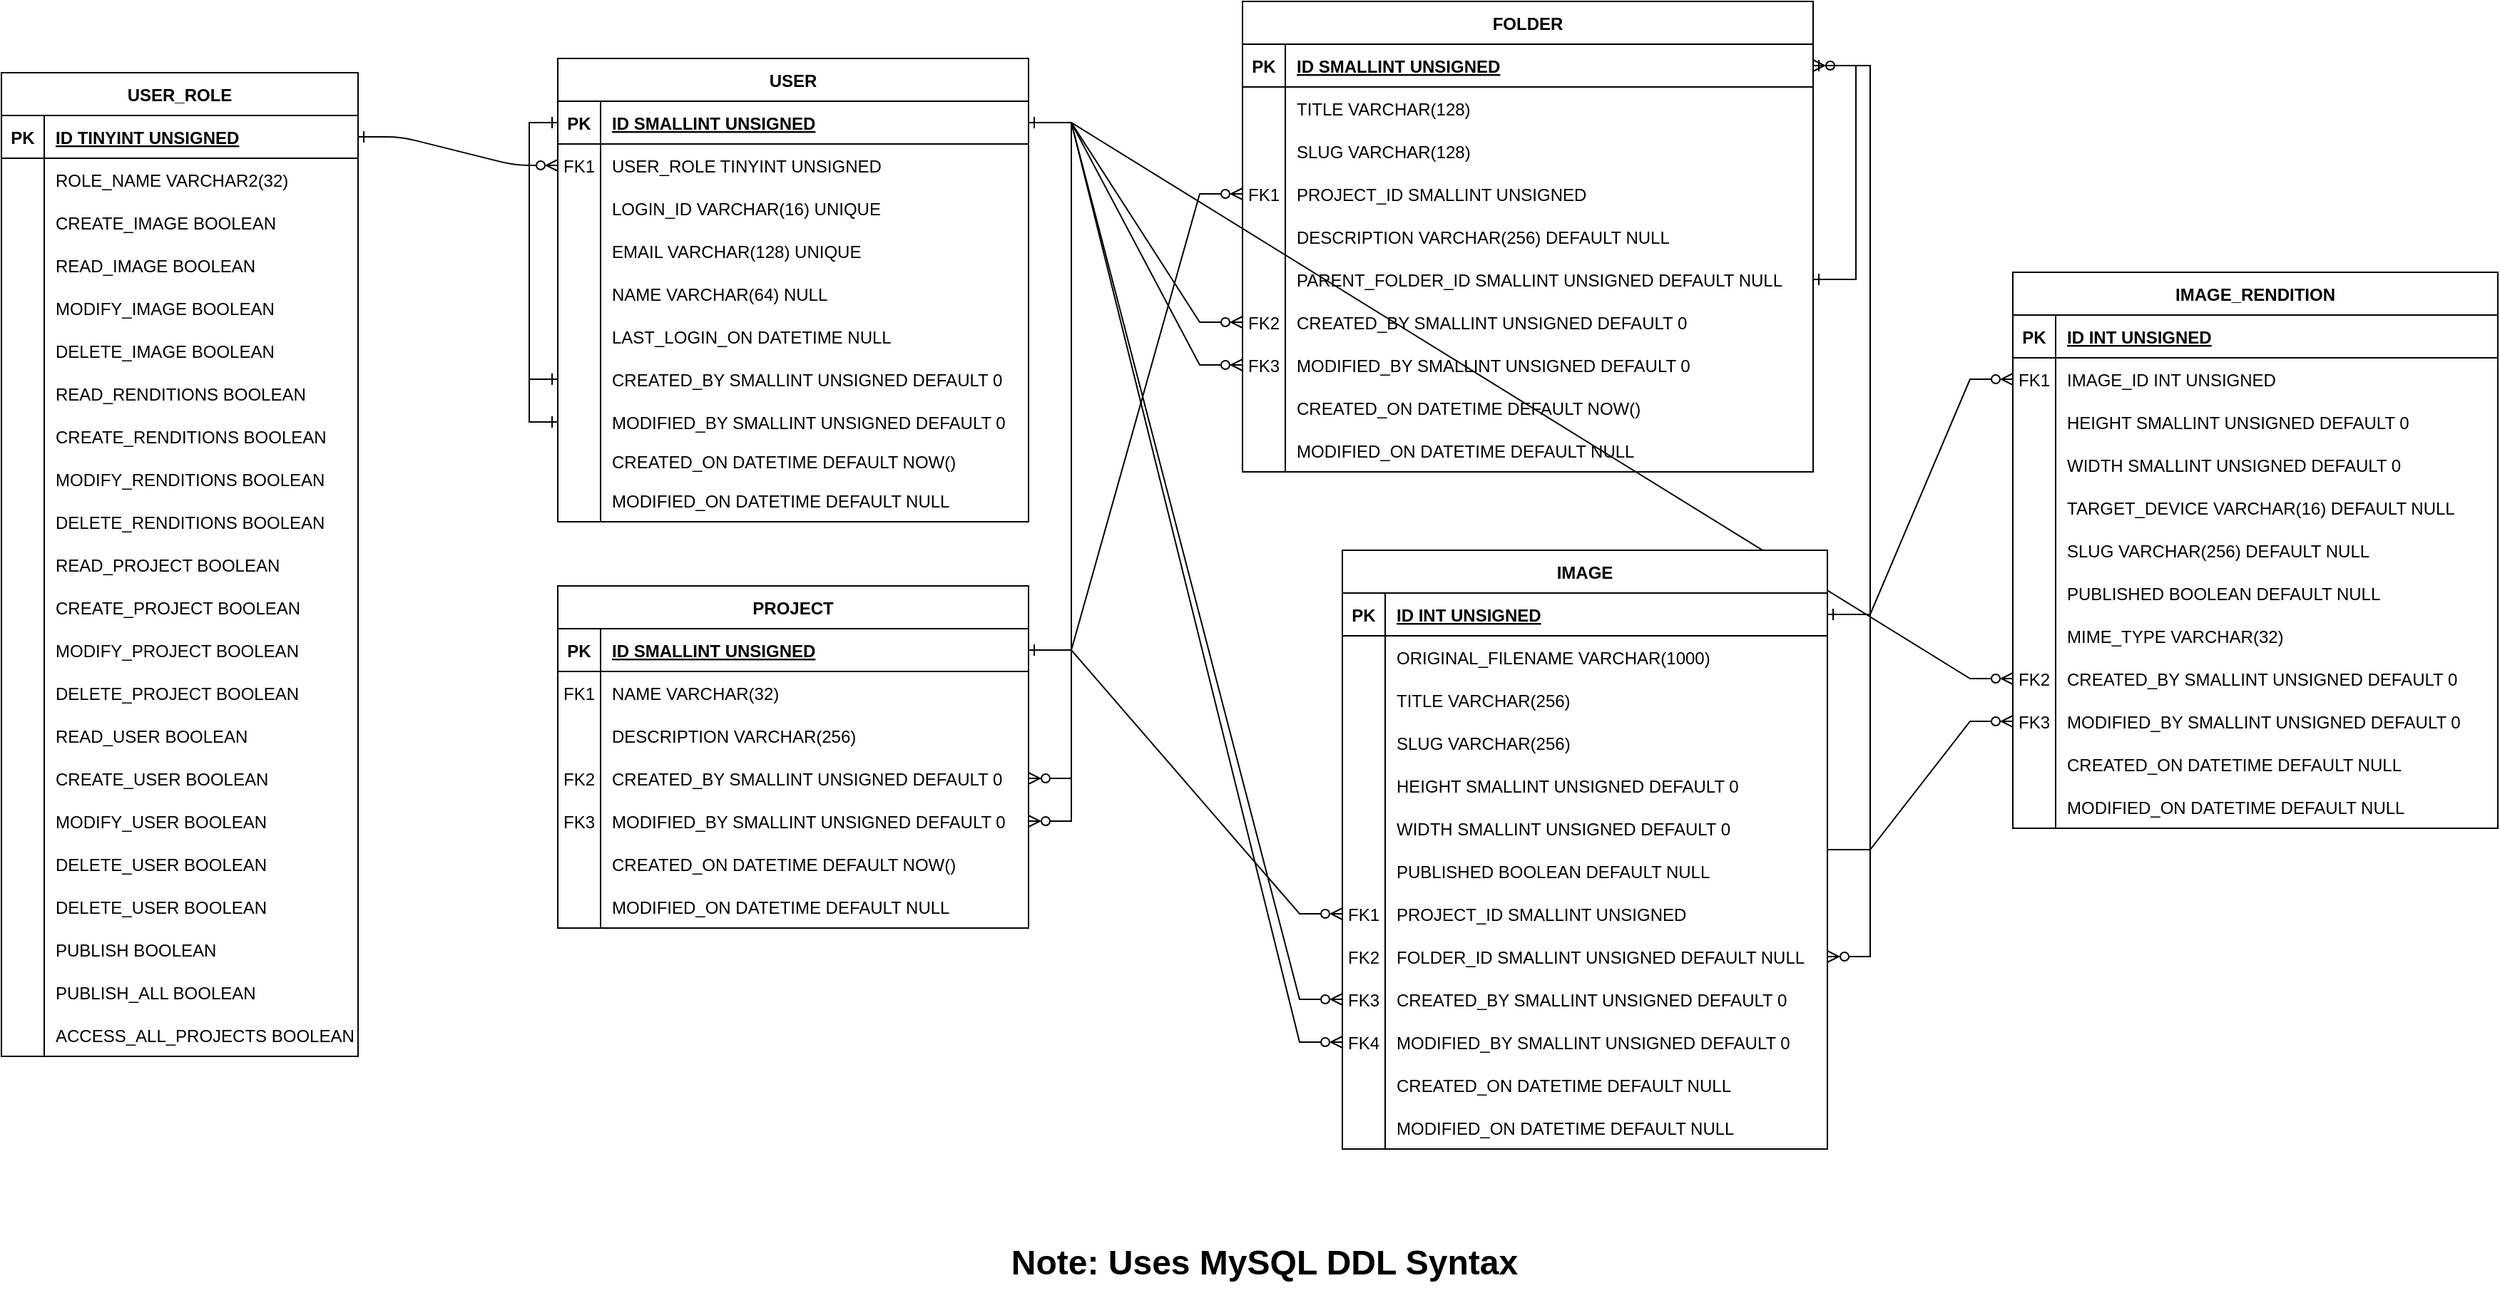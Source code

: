 <mxfile version="20.2.8" type="device"><diagram id="R2lEEEUBdFMjLlhIrx00" name="Page-1"><mxGraphModel dx="1422" dy="798" grid="1" gridSize="10" guides="1" tooltips="1" connect="1" arrows="1" fold="1" page="1" pageScale="1" pageWidth="850" pageHeight="1100" math="0" shadow="0" extFonts="Permanent Marker^https://fonts.googleapis.com/css?family=Permanent+Marker"><root><mxCell id="0"/><mxCell id="1" parent="0"/><mxCell id="C-vyLk0tnHw3VtMMgP7b-1" value="" style="edgeStyle=entityRelationEdgeStyle;endArrow=ERzeroToMany;startArrow=ERone;endFill=1;startFill=0;" parent="1" source="C-vyLk0tnHw3VtMMgP7b-24" target="C-vyLk0tnHw3VtMMgP7b-6" edge="1"><mxGeometry width="100" height="100" relative="1" as="geometry"><mxPoint x="680" y="895" as="sourcePoint"/><mxPoint x="780" y="795" as="targetPoint"/></mxGeometry></mxCell><mxCell id="C-vyLk0tnHw3VtMMgP7b-2" value="USER" style="shape=table;startSize=30;container=1;collapsible=1;childLayout=tableLayout;fixedRows=1;rowLines=0;fontStyle=1;align=center;resizeLast=1;" parent="1" vertex="1"><mxGeometry x="780" y="205" width="330" height="325" as="geometry"/></mxCell><mxCell id="C-vyLk0tnHw3VtMMgP7b-3" value="" style="shape=partialRectangle;collapsible=0;dropTarget=0;pointerEvents=0;fillColor=none;points=[[0,0.5],[1,0.5]];portConstraint=eastwest;top=0;left=0;right=0;bottom=1;" parent="C-vyLk0tnHw3VtMMgP7b-2" vertex="1"><mxGeometry y="30" width="330" height="30" as="geometry"/></mxCell><mxCell id="C-vyLk0tnHw3VtMMgP7b-4" value="PK" style="shape=partialRectangle;overflow=hidden;connectable=0;fillColor=none;top=0;left=0;bottom=0;right=0;fontStyle=1;" parent="C-vyLk0tnHw3VtMMgP7b-3" vertex="1"><mxGeometry width="30" height="30" as="geometry"><mxRectangle width="30" height="30" as="alternateBounds"/></mxGeometry></mxCell><mxCell id="C-vyLk0tnHw3VtMMgP7b-5" value="ID SMALLINT UNSIGNED" style="shape=partialRectangle;overflow=hidden;connectable=0;fillColor=none;top=0;left=0;bottom=0;right=0;align=left;spacingLeft=6;fontStyle=5;" parent="C-vyLk0tnHw3VtMMgP7b-3" vertex="1"><mxGeometry x="30" width="300" height="30" as="geometry"><mxRectangle width="300" height="30" as="alternateBounds"/></mxGeometry></mxCell><mxCell id="C-vyLk0tnHw3VtMMgP7b-6" value="" style="shape=partialRectangle;collapsible=0;dropTarget=0;pointerEvents=0;fillColor=none;points=[[0,0.5],[1,0.5]];portConstraint=eastwest;top=0;left=0;right=0;bottom=0;" parent="C-vyLk0tnHw3VtMMgP7b-2" vertex="1"><mxGeometry y="60" width="330" height="30" as="geometry"/></mxCell><mxCell id="C-vyLk0tnHw3VtMMgP7b-7" value="FK1" style="shape=partialRectangle;overflow=hidden;connectable=0;fillColor=none;top=0;left=0;bottom=0;right=0;" parent="C-vyLk0tnHw3VtMMgP7b-6" vertex="1"><mxGeometry width="30" height="30" as="geometry"><mxRectangle width="30" height="30" as="alternateBounds"/></mxGeometry></mxCell><mxCell id="C-vyLk0tnHw3VtMMgP7b-8" value="USER_ROLE TINYINT UNSIGNED" style="shape=partialRectangle;overflow=hidden;connectable=0;fillColor=none;top=0;left=0;bottom=0;right=0;align=left;spacingLeft=6;" parent="C-vyLk0tnHw3VtMMgP7b-6" vertex="1"><mxGeometry x="30" width="300" height="30" as="geometry"><mxRectangle width="300" height="30" as="alternateBounds"/></mxGeometry></mxCell><mxCell id="C-vyLk0tnHw3VtMMgP7b-9" value="" style="shape=partialRectangle;collapsible=0;dropTarget=0;pointerEvents=0;fillColor=none;points=[[0,0.5],[1,0.5]];portConstraint=eastwest;top=0;left=0;right=0;bottom=0;" parent="C-vyLk0tnHw3VtMMgP7b-2" vertex="1"><mxGeometry y="90" width="330" height="30" as="geometry"/></mxCell><mxCell id="C-vyLk0tnHw3VtMMgP7b-10" value="" style="shape=partialRectangle;overflow=hidden;connectable=0;fillColor=none;top=0;left=0;bottom=0;right=0;" parent="C-vyLk0tnHw3VtMMgP7b-9" vertex="1"><mxGeometry width="30" height="30" as="geometry"><mxRectangle width="30" height="30" as="alternateBounds"/></mxGeometry></mxCell><mxCell id="C-vyLk0tnHw3VtMMgP7b-11" value="LOGIN_ID VARCHAR(16) UNIQUE" style="shape=partialRectangle;overflow=hidden;connectable=0;fillColor=none;top=0;left=0;bottom=0;right=0;align=left;spacingLeft=6;" parent="C-vyLk0tnHw3VtMMgP7b-9" vertex="1"><mxGeometry x="30" width="300" height="30" as="geometry"><mxRectangle width="300" height="30" as="alternateBounds"/></mxGeometry></mxCell><mxCell id="ViSeW0inkEohedXKj5pO-62" value="" style="shape=partialRectangle;collapsible=0;dropTarget=0;pointerEvents=0;fillColor=none;points=[[0,0.5],[1,0.5]];portConstraint=eastwest;top=0;left=0;right=0;bottom=0;" parent="C-vyLk0tnHw3VtMMgP7b-2" vertex="1"><mxGeometry y="120" width="330" height="30" as="geometry"/></mxCell><mxCell id="ViSeW0inkEohedXKj5pO-63" value="" style="shape=partialRectangle;overflow=hidden;connectable=0;fillColor=none;top=0;left=0;bottom=0;right=0;" parent="ViSeW0inkEohedXKj5pO-62" vertex="1"><mxGeometry width="30" height="30" as="geometry"><mxRectangle width="30" height="30" as="alternateBounds"/></mxGeometry></mxCell><mxCell id="ViSeW0inkEohedXKj5pO-64" value="EMAIL VARCHAR(128) UNIQUE" style="shape=partialRectangle;overflow=hidden;connectable=0;fillColor=none;top=0;left=0;bottom=0;right=0;align=left;spacingLeft=6;" parent="ViSeW0inkEohedXKj5pO-62" vertex="1"><mxGeometry x="30" width="300" height="30" as="geometry"><mxRectangle width="300" height="30" as="alternateBounds"/></mxGeometry></mxCell><mxCell id="ViSeW0inkEohedXKj5pO-65" value="" style="shape=partialRectangle;collapsible=0;dropTarget=0;pointerEvents=0;fillColor=none;points=[[0,0.5],[1,0.5]];portConstraint=eastwest;top=0;left=0;right=0;bottom=0;" parent="C-vyLk0tnHw3VtMMgP7b-2" vertex="1"><mxGeometry y="150" width="330" height="30" as="geometry"/></mxCell><mxCell id="ViSeW0inkEohedXKj5pO-66" value="" style="shape=partialRectangle;overflow=hidden;connectable=0;fillColor=none;top=0;left=0;bottom=0;right=0;" parent="ViSeW0inkEohedXKj5pO-65" vertex="1"><mxGeometry width="30" height="30" as="geometry"><mxRectangle width="30" height="30" as="alternateBounds"/></mxGeometry></mxCell><mxCell id="ViSeW0inkEohedXKj5pO-67" value="NAME VARCHAR(64) NULL" style="shape=partialRectangle;overflow=hidden;connectable=0;fillColor=none;top=0;left=0;bottom=0;right=0;align=left;spacingLeft=6;" parent="ViSeW0inkEohedXKj5pO-65" vertex="1"><mxGeometry x="30" width="300" height="30" as="geometry"><mxRectangle width="300" height="30" as="alternateBounds"/></mxGeometry></mxCell><mxCell id="fG8DMYTqFFck0P8ta77g-3" value="" style="shape=partialRectangle;collapsible=0;dropTarget=0;pointerEvents=0;fillColor=none;points=[[0,0.5],[1,0.5]];portConstraint=eastwest;top=0;left=0;right=0;bottom=0;" parent="C-vyLk0tnHw3VtMMgP7b-2" vertex="1"><mxGeometry y="180" width="330" height="30" as="geometry"/></mxCell><mxCell id="fG8DMYTqFFck0P8ta77g-4" value="" style="shape=partialRectangle;overflow=hidden;connectable=0;fillColor=none;top=0;left=0;bottom=0;right=0;" parent="fG8DMYTqFFck0P8ta77g-3" vertex="1"><mxGeometry width="30" height="30" as="geometry"><mxRectangle width="30" height="30" as="alternateBounds"/></mxGeometry></mxCell><mxCell id="fG8DMYTqFFck0P8ta77g-5" value="LAST_LOGIN_ON DATETIME NULL" style="shape=partialRectangle;overflow=hidden;connectable=0;fillColor=none;top=0;left=0;bottom=0;right=0;align=left;spacingLeft=6;" parent="fG8DMYTqFFck0P8ta77g-3" vertex="1"><mxGeometry x="30" width="300" height="30" as="geometry"><mxRectangle width="300" height="30" as="alternateBounds"/></mxGeometry></mxCell><mxCell id="fG8DMYTqFFck0P8ta77g-13" style="edgeStyle=orthogonalEdgeStyle;rounded=0;orthogonalLoop=1;jettySize=auto;html=1;exitX=0;exitY=0.5;exitDx=0;exitDy=0;entryX=0;entryY=0.5;entryDx=0;entryDy=0;fontSize=24;startArrow=ERone;startFill=0;endArrow=ERone;endFill=0;" parent="C-vyLk0tnHw3VtMMgP7b-2" source="fG8DMYTqFFck0P8ta77g-6" target="C-vyLk0tnHw3VtMMgP7b-3" edge="1"><mxGeometry relative="1" as="geometry"/></mxCell><mxCell id="fG8DMYTqFFck0P8ta77g-6" value="" style="shape=partialRectangle;collapsible=0;dropTarget=0;pointerEvents=0;fillColor=none;points=[[0,0.5],[1,0.5]];portConstraint=eastwest;top=0;left=0;right=0;bottom=0;" parent="C-vyLk0tnHw3VtMMgP7b-2" vertex="1"><mxGeometry y="210" width="330" height="30" as="geometry"/></mxCell><mxCell id="fG8DMYTqFFck0P8ta77g-7" value="" style="shape=partialRectangle;overflow=hidden;connectable=0;fillColor=none;top=0;left=0;bottom=0;right=0;" parent="fG8DMYTqFFck0P8ta77g-6" vertex="1"><mxGeometry width="30" height="30" as="geometry"><mxRectangle width="30" height="30" as="alternateBounds"/></mxGeometry></mxCell><mxCell id="fG8DMYTqFFck0P8ta77g-8" value="CREATED_BY SMALLINT UNSIGNED DEFAULT 0" style="shape=partialRectangle;overflow=hidden;connectable=0;fillColor=none;top=0;left=0;bottom=0;right=0;align=left;spacingLeft=6;" parent="fG8DMYTqFFck0P8ta77g-6" vertex="1"><mxGeometry x="30" width="300" height="30" as="geometry"><mxRectangle width="300" height="30" as="alternateBounds"/></mxGeometry></mxCell><mxCell id="fG8DMYTqFFck0P8ta77g-14" style="edgeStyle=orthogonalEdgeStyle;rounded=0;orthogonalLoop=1;jettySize=auto;html=1;exitX=0;exitY=0.5;exitDx=0;exitDy=0;entryX=0;entryY=0.5;entryDx=0;entryDy=0;fontSize=24;startArrow=ERone;startFill=0;endArrow=ERone;endFill=0;" parent="C-vyLk0tnHw3VtMMgP7b-2" source="fG8DMYTqFFck0P8ta77g-9" target="C-vyLk0tnHw3VtMMgP7b-3" edge="1"><mxGeometry relative="1" as="geometry"/></mxCell><mxCell id="fG8DMYTqFFck0P8ta77g-9" value="" style="shape=partialRectangle;collapsible=0;dropTarget=0;pointerEvents=0;fillColor=none;points=[[0,0.5],[1,0.5]];portConstraint=eastwest;top=0;left=0;right=0;bottom=0;" parent="C-vyLk0tnHw3VtMMgP7b-2" vertex="1"><mxGeometry y="240" width="330" height="30" as="geometry"/></mxCell><mxCell id="fG8DMYTqFFck0P8ta77g-10" value="" style="shape=partialRectangle;overflow=hidden;connectable=0;fillColor=none;top=0;left=0;bottom=0;right=0;" parent="fG8DMYTqFFck0P8ta77g-9" vertex="1"><mxGeometry width="30" height="30" as="geometry"><mxRectangle width="30" height="30" as="alternateBounds"/></mxGeometry></mxCell><mxCell id="fG8DMYTqFFck0P8ta77g-11" value="MODIFIED_BY SMALLINT UNSIGNED DEFAULT 0" style="shape=partialRectangle;overflow=hidden;connectable=0;fillColor=none;top=0;left=0;bottom=0;right=0;align=left;spacingLeft=6;" parent="fG8DMYTqFFck0P8ta77g-9" vertex="1"><mxGeometry x="30" width="300" height="30" as="geometry"><mxRectangle width="300" height="30" as="alternateBounds"/></mxGeometry></mxCell><mxCell id="ViSeW0inkEohedXKj5pO-68" value="" style="shape=partialRectangle;collapsible=0;dropTarget=0;pointerEvents=0;fillColor=none;points=[[0,0.5],[1,0.5]];portConstraint=eastwest;top=0;left=0;right=0;bottom=0;" parent="C-vyLk0tnHw3VtMMgP7b-2" vertex="1"><mxGeometry y="270" width="330" height="25" as="geometry"/></mxCell><mxCell id="ViSeW0inkEohedXKj5pO-69" value="" style="shape=partialRectangle;overflow=hidden;connectable=0;fillColor=none;top=0;left=0;bottom=0;right=0;" parent="ViSeW0inkEohedXKj5pO-68" vertex="1"><mxGeometry width="30" height="25" as="geometry"><mxRectangle width="30" height="25" as="alternateBounds"/></mxGeometry></mxCell><mxCell id="ViSeW0inkEohedXKj5pO-70" value="CREATED_ON DATETIME DEFAULT NOW()" style="shape=partialRectangle;overflow=hidden;connectable=0;fillColor=none;top=0;left=0;bottom=0;right=0;align=left;spacingLeft=6;" parent="ViSeW0inkEohedXKj5pO-68" vertex="1"><mxGeometry x="30" width="300" height="25" as="geometry"><mxRectangle width="300" height="25" as="alternateBounds"/></mxGeometry></mxCell><mxCell id="ViSeW0inkEohedXKj5pO-71" value="" style="shape=partialRectangle;collapsible=0;dropTarget=0;pointerEvents=0;fillColor=none;points=[[0,0.5],[1,0.5]];portConstraint=eastwest;top=0;left=0;right=0;bottom=0;" parent="C-vyLk0tnHw3VtMMgP7b-2" vertex="1"><mxGeometry y="295" width="330" height="30" as="geometry"/></mxCell><mxCell id="ViSeW0inkEohedXKj5pO-72" value="" style="shape=partialRectangle;overflow=hidden;connectable=0;fillColor=none;top=0;left=0;bottom=0;right=0;" parent="ViSeW0inkEohedXKj5pO-71" vertex="1"><mxGeometry width="30" height="30" as="geometry"><mxRectangle width="30" height="30" as="alternateBounds"/></mxGeometry></mxCell><mxCell id="ViSeW0inkEohedXKj5pO-73" value="MODIFIED_ON DATETIME DEFAULT NULL" style="shape=partialRectangle;overflow=hidden;connectable=0;fillColor=none;top=0;left=0;bottom=0;right=0;align=left;spacingLeft=6;" parent="ViSeW0inkEohedXKj5pO-71" vertex="1"><mxGeometry x="30" width="300" height="30" as="geometry"><mxRectangle width="300" height="30" as="alternateBounds"/></mxGeometry></mxCell><mxCell id="C-vyLk0tnHw3VtMMgP7b-23" value="USER_ROLE" style="shape=table;startSize=30;container=1;collapsible=1;childLayout=tableLayout;fixedRows=1;rowLines=0;fontStyle=1;align=center;resizeLast=1;" parent="1" vertex="1"><mxGeometry x="390" y="215" width="250" height="690" as="geometry"/></mxCell><mxCell id="C-vyLk0tnHw3VtMMgP7b-24" value="" style="shape=partialRectangle;collapsible=0;dropTarget=0;pointerEvents=0;fillColor=none;points=[[0,0.5],[1,0.5]];portConstraint=eastwest;top=0;left=0;right=0;bottom=1;" parent="C-vyLk0tnHw3VtMMgP7b-23" vertex="1"><mxGeometry y="30" width="250" height="30" as="geometry"/></mxCell><mxCell id="C-vyLk0tnHw3VtMMgP7b-25" value="PK" style="shape=partialRectangle;overflow=hidden;connectable=0;fillColor=none;top=0;left=0;bottom=0;right=0;fontStyle=1;" parent="C-vyLk0tnHw3VtMMgP7b-24" vertex="1"><mxGeometry width="30" height="30" as="geometry"><mxRectangle width="30" height="30" as="alternateBounds"/></mxGeometry></mxCell><mxCell id="C-vyLk0tnHw3VtMMgP7b-26" value="ID TINYINT UNSIGNED" style="shape=partialRectangle;overflow=hidden;connectable=0;fillColor=none;top=0;left=0;bottom=0;right=0;align=left;spacingLeft=6;fontStyle=5;" parent="C-vyLk0tnHw3VtMMgP7b-24" vertex="1"><mxGeometry x="30" width="220" height="30" as="geometry"><mxRectangle width="220" height="30" as="alternateBounds"/></mxGeometry></mxCell><mxCell id="C-vyLk0tnHw3VtMMgP7b-27" value="" style="shape=partialRectangle;collapsible=0;dropTarget=0;pointerEvents=0;fillColor=none;points=[[0,0.5],[1,0.5]];portConstraint=eastwest;top=0;left=0;right=0;bottom=0;" parent="C-vyLk0tnHw3VtMMgP7b-23" vertex="1"><mxGeometry y="60" width="250" height="30" as="geometry"/></mxCell><mxCell id="C-vyLk0tnHw3VtMMgP7b-28" value="" style="shape=partialRectangle;overflow=hidden;connectable=0;fillColor=none;top=0;left=0;bottom=0;right=0;" parent="C-vyLk0tnHw3VtMMgP7b-27" vertex="1"><mxGeometry width="30" height="30" as="geometry"><mxRectangle width="30" height="30" as="alternateBounds"/></mxGeometry></mxCell><mxCell id="C-vyLk0tnHw3VtMMgP7b-29" value="ROLE_NAME VARCHAR2(32)" style="shape=partialRectangle;overflow=hidden;connectable=0;fillColor=none;top=0;left=0;bottom=0;right=0;align=left;spacingLeft=6;" parent="C-vyLk0tnHw3VtMMgP7b-27" vertex="1"><mxGeometry x="30" width="220" height="30" as="geometry"><mxRectangle width="220" height="30" as="alternateBounds"/></mxGeometry></mxCell><mxCell id="ViSeW0inkEohedXKj5pO-2" value="" style="shape=partialRectangle;collapsible=0;dropTarget=0;pointerEvents=0;fillColor=none;points=[[0,0.5],[1,0.5]];portConstraint=eastwest;top=0;left=0;right=0;bottom=0;" parent="C-vyLk0tnHw3VtMMgP7b-23" vertex="1"><mxGeometry y="90" width="250" height="30" as="geometry"/></mxCell><mxCell id="ViSeW0inkEohedXKj5pO-3" value="" style="shape=partialRectangle;overflow=hidden;connectable=0;fillColor=none;top=0;left=0;bottom=0;right=0;" parent="ViSeW0inkEohedXKj5pO-2" vertex="1"><mxGeometry width="30" height="30" as="geometry"><mxRectangle width="30" height="30" as="alternateBounds"/></mxGeometry></mxCell><mxCell id="ViSeW0inkEohedXKj5pO-4" value="CREATE_IMAGE BOOLEAN" style="shape=partialRectangle;overflow=hidden;connectable=0;fillColor=none;top=0;left=0;bottom=0;right=0;align=left;spacingLeft=6;" parent="ViSeW0inkEohedXKj5pO-2" vertex="1"><mxGeometry x="30" width="220" height="30" as="geometry"><mxRectangle width="220" height="30" as="alternateBounds"/></mxGeometry></mxCell><mxCell id="ViSeW0inkEohedXKj5pO-5" value="" style="shape=partialRectangle;collapsible=0;dropTarget=0;pointerEvents=0;fillColor=none;points=[[0,0.5],[1,0.5]];portConstraint=eastwest;top=0;left=0;right=0;bottom=0;" parent="C-vyLk0tnHw3VtMMgP7b-23" vertex="1"><mxGeometry y="120" width="250" height="30" as="geometry"/></mxCell><mxCell id="ViSeW0inkEohedXKj5pO-6" value="" style="shape=partialRectangle;overflow=hidden;connectable=0;fillColor=none;top=0;left=0;bottom=0;right=0;" parent="ViSeW0inkEohedXKj5pO-5" vertex="1"><mxGeometry width="30" height="30" as="geometry"><mxRectangle width="30" height="30" as="alternateBounds"/></mxGeometry></mxCell><mxCell id="ViSeW0inkEohedXKj5pO-7" value="READ_IMAGE BOOLEAN" style="shape=partialRectangle;overflow=hidden;connectable=0;fillColor=none;top=0;left=0;bottom=0;right=0;align=left;spacingLeft=6;" parent="ViSeW0inkEohedXKj5pO-5" vertex="1"><mxGeometry x="30" width="220" height="30" as="geometry"><mxRectangle width="220" height="30" as="alternateBounds"/></mxGeometry></mxCell><mxCell id="ViSeW0inkEohedXKj5pO-8" value="" style="shape=partialRectangle;collapsible=0;dropTarget=0;pointerEvents=0;fillColor=none;points=[[0,0.5],[1,0.5]];portConstraint=eastwest;top=0;left=0;right=0;bottom=0;" parent="C-vyLk0tnHw3VtMMgP7b-23" vertex="1"><mxGeometry y="150" width="250" height="30" as="geometry"/></mxCell><mxCell id="ViSeW0inkEohedXKj5pO-9" value="" style="shape=partialRectangle;overflow=hidden;connectable=0;fillColor=none;top=0;left=0;bottom=0;right=0;" parent="ViSeW0inkEohedXKj5pO-8" vertex="1"><mxGeometry width="30" height="30" as="geometry"><mxRectangle width="30" height="30" as="alternateBounds"/></mxGeometry></mxCell><mxCell id="ViSeW0inkEohedXKj5pO-10" value="MODIFY_IMAGE BOOLEAN" style="shape=partialRectangle;overflow=hidden;connectable=0;fillColor=none;top=0;left=0;bottom=0;right=0;align=left;spacingLeft=6;" parent="ViSeW0inkEohedXKj5pO-8" vertex="1"><mxGeometry x="30" width="220" height="30" as="geometry"><mxRectangle width="220" height="30" as="alternateBounds"/></mxGeometry></mxCell><mxCell id="ViSeW0inkEohedXKj5pO-11" value="" style="shape=partialRectangle;collapsible=0;dropTarget=0;pointerEvents=0;fillColor=none;points=[[0,0.5],[1,0.5]];portConstraint=eastwest;top=0;left=0;right=0;bottom=0;" parent="C-vyLk0tnHw3VtMMgP7b-23" vertex="1"><mxGeometry y="180" width="250" height="30" as="geometry"/></mxCell><mxCell id="ViSeW0inkEohedXKj5pO-12" value="" style="shape=partialRectangle;overflow=hidden;connectable=0;fillColor=none;top=0;left=0;bottom=0;right=0;" parent="ViSeW0inkEohedXKj5pO-11" vertex="1"><mxGeometry width="30" height="30" as="geometry"><mxRectangle width="30" height="30" as="alternateBounds"/></mxGeometry></mxCell><mxCell id="ViSeW0inkEohedXKj5pO-13" value="DELETE_IMAGE BOOLEAN" style="shape=partialRectangle;overflow=hidden;connectable=0;fillColor=none;top=0;left=0;bottom=0;right=0;align=left;spacingLeft=6;" parent="ViSeW0inkEohedXKj5pO-11" vertex="1"><mxGeometry x="30" width="220" height="30" as="geometry"><mxRectangle width="220" height="30" as="alternateBounds"/></mxGeometry></mxCell><mxCell id="ViSeW0inkEohedXKj5pO-14" value="" style="shape=partialRectangle;collapsible=0;dropTarget=0;pointerEvents=0;fillColor=none;points=[[0,0.5],[1,0.5]];portConstraint=eastwest;top=0;left=0;right=0;bottom=0;" parent="C-vyLk0tnHw3VtMMgP7b-23" vertex="1"><mxGeometry y="210" width="250" height="30" as="geometry"/></mxCell><mxCell id="ViSeW0inkEohedXKj5pO-15" value="" style="shape=partialRectangle;overflow=hidden;connectable=0;fillColor=none;top=0;left=0;bottom=0;right=0;" parent="ViSeW0inkEohedXKj5pO-14" vertex="1"><mxGeometry width="30" height="30" as="geometry"><mxRectangle width="30" height="30" as="alternateBounds"/></mxGeometry></mxCell><mxCell id="ViSeW0inkEohedXKj5pO-16" value="READ_RENDITIONS BOOLEAN" style="shape=partialRectangle;overflow=hidden;connectable=0;fillColor=none;top=0;left=0;bottom=0;right=0;align=left;spacingLeft=6;" parent="ViSeW0inkEohedXKj5pO-14" vertex="1"><mxGeometry x="30" width="220" height="30" as="geometry"><mxRectangle width="220" height="30" as="alternateBounds"/></mxGeometry></mxCell><mxCell id="ViSeW0inkEohedXKj5pO-17" value="" style="shape=partialRectangle;collapsible=0;dropTarget=0;pointerEvents=0;fillColor=none;points=[[0,0.5],[1,0.5]];portConstraint=eastwest;top=0;left=0;right=0;bottom=0;" parent="C-vyLk0tnHw3VtMMgP7b-23" vertex="1"><mxGeometry y="240" width="250" height="30" as="geometry"/></mxCell><mxCell id="ViSeW0inkEohedXKj5pO-18" value="" style="shape=partialRectangle;overflow=hidden;connectable=0;fillColor=none;top=0;left=0;bottom=0;right=0;" parent="ViSeW0inkEohedXKj5pO-17" vertex="1"><mxGeometry width="30" height="30" as="geometry"><mxRectangle width="30" height="30" as="alternateBounds"/></mxGeometry></mxCell><mxCell id="ViSeW0inkEohedXKj5pO-19" value="CREATE_RENDITIONS BOOLEAN" style="shape=partialRectangle;overflow=hidden;connectable=0;fillColor=none;top=0;left=0;bottom=0;right=0;align=left;spacingLeft=6;" parent="ViSeW0inkEohedXKj5pO-17" vertex="1"><mxGeometry x="30" width="220" height="30" as="geometry"><mxRectangle width="220" height="30" as="alternateBounds"/></mxGeometry></mxCell><mxCell id="ViSeW0inkEohedXKj5pO-20" value="" style="shape=partialRectangle;collapsible=0;dropTarget=0;pointerEvents=0;fillColor=none;points=[[0,0.5],[1,0.5]];portConstraint=eastwest;top=0;left=0;right=0;bottom=0;" parent="C-vyLk0tnHw3VtMMgP7b-23" vertex="1"><mxGeometry y="270" width="250" height="30" as="geometry"/></mxCell><mxCell id="ViSeW0inkEohedXKj5pO-21" value="" style="shape=partialRectangle;overflow=hidden;connectable=0;fillColor=none;top=0;left=0;bottom=0;right=0;" parent="ViSeW0inkEohedXKj5pO-20" vertex="1"><mxGeometry width="30" height="30" as="geometry"><mxRectangle width="30" height="30" as="alternateBounds"/></mxGeometry></mxCell><mxCell id="ViSeW0inkEohedXKj5pO-22" value="MODIFY_RENDITIONS BOOLEAN" style="shape=partialRectangle;overflow=hidden;connectable=0;fillColor=none;top=0;left=0;bottom=0;right=0;align=left;spacingLeft=6;" parent="ViSeW0inkEohedXKj5pO-20" vertex="1"><mxGeometry x="30" width="220" height="30" as="geometry"><mxRectangle width="220" height="30" as="alternateBounds"/></mxGeometry></mxCell><mxCell id="ViSeW0inkEohedXKj5pO-23" value="" style="shape=partialRectangle;collapsible=0;dropTarget=0;pointerEvents=0;fillColor=none;points=[[0,0.5],[1,0.5]];portConstraint=eastwest;top=0;left=0;right=0;bottom=0;" parent="C-vyLk0tnHw3VtMMgP7b-23" vertex="1"><mxGeometry y="300" width="250" height="30" as="geometry"/></mxCell><mxCell id="ViSeW0inkEohedXKj5pO-24" value="" style="shape=partialRectangle;overflow=hidden;connectable=0;fillColor=none;top=0;left=0;bottom=0;right=0;" parent="ViSeW0inkEohedXKj5pO-23" vertex="1"><mxGeometry width="30" height="30" as="geometry"><mxRectangle width="30" height="30" as="alternateBounds"/></mxGeometry></mxCell><mxCell id="ViSeW0inkEohedXKj5pO-25" value="DELETE_RENDITIONS BOOLEAN" style="shape=partialRectangle;overflow=hidden;connectable=0;fillColor=none;top=0;left=0;bottom=0;right=0;align=left;spacingLeft=6;" parent="ViSeW0inkEohedXKj5pO-23" vertex="1"><mxGeometry x="30" width="220" height="30" as="geometry"><mxRectangle width="220" height="30" as="alternateBounds"/></mxGeometry></mxCell><mxCell id="ViSeW0inkEohedXKj5pO-26" value="" style="shape=partialRectangle;collapsible=0;dropTarget=0;pointerEvents=0;fillColor=none;points=[[0,0.5],[1,0.5]];portConstraint=eastwest;top=0;left=0;right=0;bottom=0;" parent="C-vyLk0tnHw3VtMMgP7b-23" vertex="1"><mxGeometry y="330" width="250" height="30" as="geometry"/></mxCell><mxCell id="ViSeW0inkEohedXKj5pO-27" value="" style="shape=partialRectangle;overflow=hidden;connectable=0;fillColor=none;top=0;left=0;bottom=0;right=0;" parent="ViSeW0inkEohedXKj5pO-26" vertex="1"><mxGeometry width="30" height="30" as="geometry"><mxRectangle width="30" height="30" as="alternateBounds"/></mxGeometry></mxCell><mxCell id="ViSeW0inkEohedXKj5pO-28" value="READ_PROJECT BOOLEAN" style="shape=partialRectangle;overflow=hidden;connectable=0;fillColor=none;top=0;left=0;bottom=0;right=0;align=left;spacingLeft=6;" parent="ViSeW0inkEohedXKj5pO-26" vertex="1"><mxGeometry x="30" width="220" height="30" as="geometry"><mxRectangle width="220" height="30" as="alternateBounds"/></mxGeometry></mxCell><mxCell id="ViSeW0inkEohedXKj5pO-29" value="" style="shape=partialRectangle;collapsible=0;dropTarget=0;pointerEvents=0;fillColor=none;points=[[0,0.5],[1,0.5]];portConstraint=eastwest;top=0;left=0;right=0;bottom=0;" parent="C-vyLk0tnHw3VtMMgP7b-23" vertex="1"><mxGeometry y="360" width="250" height="30" as="geometry"/></mxCell><mxCell id="ViSeW0inkEohedXKj5pO-30" value="" style="shape=partialRectangle;overflow=hidden;connectable=0;fillColor=none;top=0;left=0;bottom=0;right=0;" parent="ViSeW0inkEohedXKj5pO-29" vertex="1"><mxGeometry width="30" height="30" as="geometry"><mxRectangle width="30" height="30" as="alternateBounds"/></mxGeometry></mxCell><mxCell id="ViSeW0inkEohedXKj5pO-31" value="CREATE_PROJECT BOOLEAN" style="shape=partialRectangle;overflow=hidden;connectable=0;fillColor=none;top=0;left=0;bottom=0;right=0;align=left;spacingLeft=6;" parent="ViSeW0inkEohedXKj5pO-29" vertex="1"><mxGeometry x="30" width="220" height="30" as="geometry"><mxRectangle width="220" height="30" as="alternateBounds"/></mxGeometry></mxCell><mxCell id="ViSeW0inkEohedXKj5pO-32" value="" style="shape=partialRectangle;collapsible=0;dropTarget=0;pointerEvents=0;fillColor=none;points=[[0,0.5],[1,0.5]];portConstraint=eastwest;top=0;left=0;right=0;bottom=0;" parent="C-vyLk0tnHw3VtMMgP7b-23" vertex="1"><mxGeometry y="390" width="250" height="30" as="geometry"/></mxCell><mxCell id="ViSeW0inkEohedXKj5pO-33" value="" style="shape=partialRectangle;overflow=hidden;connectable=0;fillColor=none;top=0;left=0;bottom=0;right=0;" parent="ViSeW0inkEohedXKj5pO-32" vertex="1"><mxGeometry width="30" height="30" as="geometry"><mxRectangle width="30" height="30" as="alternateBounds"/></mxGeometry></mxCell><mxCell id="ViSeW0inkEohedXKj5pO-34" value="MODIFY_PROJECT BOOLEAN" style="shape=partialRectangle;overflow=hidden;connectable=0;fillColor=none;top=0;left=0;bottom=0;right=0;align=left;spacingLeft=6;" parent="ViSeW0inkEohedXKj5pO-32" vertex="1"><mxGeometry x="30" width="220" height="30" as="geometry"><mxRectangle width="220" height="30" as="alternateBounds"/></mxGeometry></mxCell><mxCell id="ViSeW0inkEohedXKj5pO-35" value="" style="shape=partialRectangle;collapsible=0;dropTarget=0;pointerEvents=0;fillColor=none;points=[[0,0.5],[1,0.5]];portConstraint=eastwest;top=0;left=0;right=0;bottom=0;" parent="C-vyLk0tnHw3VtMMgP7b-23" vertex="1"><mxGeometry y="420" width="250" height="30" as="geometry"/></mxCell><mxCell id="ViSeW0inkEohedXKj5pO-36" value="" style="shape=partialRectangle;overflow=hidden;connectable=0;fillColor=none;top=0;left=0;bottom=0;right=0;" parent="ViSeW0inkEohedXKj5pO-35" vertex="1"><mxGeometry width="30" height="30" as="geometry"><mxRectangle width="30" height="30" as="alternateBounds"/></mxGeometry></mxCell><mxCell id="ViSeW0inkEohedXKj5pO-37" value="DELETE_PROJECT BOOLEAN" style="shape=partialRectangle;overflow=hidden;connectable=0;fillColor=none;top=0;left=0;bottom=0;right=0;align=left;spacingLeft=6;" parent="ViSeW0inkEohedXKj5pO-35" vertex="1"><mxGeometry x="30" width="220" height="30" as="geometry"><mxRectangle width="220" height="30" as="alternateBounds"/></mxGeometry></mxCell><mxCell id="ViSeW0inkEohedXKj5pO-38" value="" style="shape=partialRectangle;collapsible=0;dropTarget=0;pointerEvents=0;fillColor=none;points=[[0,0.5],[1,0.5]];portConstraint=eastwest;top=0;left=0;right=0;bottom=0;" parent="C-vyLk0tnHw3VtMMgP7b-23" vertex="1"><mxGeometry y="450" width="250" height="30" as="geometry"/></mxCell><mxCell id="ViSeW0inkEohedXKj5pO-39" value="" style="shape=partialRectangle;overflow=hidden;connectable=0;fillColor=none;top=0;left=0;bottom=0;right=0;" parent="ViSeW0inkEohedXKj5pO-38" vertex="1"><mxGeometry width="30" height="30" as="geometry"><mxRectangle width="30" height="30" as="alternateBounds"/></mxGeometry></mxCell><mxCell id="ViSeW0inkEohedXKj5pO-40" value="READ_USER BOOLEAN" style="shape=partialRectangle;overflow=hidden;connectable=0;fillColor=none;top=0;left=0;bottom=0;right=0;align=left;spacingLeft=6;" parent="ViSeW0inkEohedXKj5pO-38" vertex="1"><mxGeometry x="30" width="220" height="30" as="geometry"><mxRectangle width="220" height="30" as="alternateBounds"/></mxGeometry></mxCell><mxCell id="ViSeW0inkEohedXKj5pO-41" value="" style="shape=partialRectangle;collapsible=0;dropTarget=0;pointerEvents=0;fillColor=none;points=[[0,0.5],[1,0.5]];portConstraint=eastwest;top=0;left=0;right=0;bottom=0;" parent="C-vyLk0tnHw3VtMMgP7b-23" vertex="1"><mxGeometry y="480" width="250" height="30" as="geometry"/></mxCell><mxCell id="ViSeW0inkEohedXKj5pO-42" value="" style="shape=partialRectangle;overflow=hidden;connectable=0;fillColor=none;top=0;left=0;bottom=0;right=0;" parent="ViSeW0inkEohedXKj5pO-41" vertex="1"><mxGeometry width="30" height="30" as="geometry"><mxRectangle width="30" height="30" as="alternateBounds"/></mxGeometry></mxCell><mxCell id="ViSeW0inkEohedXKj5pO-43" value="CREATE_USER BOOLEAN" style="shape=partialRectangle;overflow=hidden;connectable=0;fillColor=none;top=0;left=0;bottom=0;right=0;align=left;spacingLeft=6;" parent="ViSeW0inkEohedXKj5pO-41" vertex="1"><mxGeometry x="30" width="220" height="30" as="geometry"><mxRectangle width="220" height="30" as="alternateBounds"/></mxGeometry></mxCell><mxCell id="ViSeW0inkEohedXKj5pO-44" value="" style="shape=partialRectangle;collapsible=0;dropTarget=0;pointerEvents=0;fillColor=none;points=[[0,0.5],[1,0.5]];portConstraint=eastwest;top=0;left=0;right=0;bottom=0;" parent="C-vyLk0tnHw3VtMMgP7b-23" vertex="1"><mxGeometry y="510" width="250" height="30" as="geometry"/></mxCell><mxCell id="ViSeW0inkEohedXKj5pO-45" value="" style="shape=partialRectangle;overflow=hidden;connectable=0;fillColor=none;top=0;left=0;bottom=0;right=0;" parent="ViSeW0inkEohedXKj5pO-44" vertex="1"><mxGeometry width="30" height="30" as="geometry"><mxRectangle width="30" height="30" as="alternateBounds"/></mxGeometry></mxCell><mxCell id="ViSeW0inkEohedXKj5pO-46" value="MODIFY_USER BOOLEAN" style="shape=partialRectangle;overflow=hidden;connectable=0;fillColor=none;top=0;left=0;bottom=0;right=0;align=left;spacingLeft=6;" parent="ViSeW0inkEohedXKj5pO-44" vertex="1"><mxGeometry x="30" width="220" height="30" as="geometry"><mxRectangle width="220" height="30" as="alternateBounds"/></mxGeometry></mxCell><mxCell id="ViSeW0inkEohedXKj5pO-47" value="" style="shape=partialRectangle;collapsible=0;dropTarget=0;pointerEvents=0;fillColor=none;points=[[0,0.5],[1,0.5]];portConstraint=eastwest;top=0;left=0;right=0;bottom=0;" parent="C-vyLk0tnHw3VtMMgP7b-23" vertex="1"><mxGeometry y="540" width="250" height="30" as="geometry"/></mxCell><mxCell id="ViSeW0inkEohedXKj5pO-48" value="" style="shape=partialRectangle;overflow=hidden;connectable=0;fillColor=none;top=0;left=0;bottom=0;right=0;" parent="ViSeW0inkEohedXKj5pO-47" vertex="1"><mxGeometry width="30" height="30" as="geometry"><mxRectangle width="30" height="30" as="alternateBounds"/></mxGeometry></mxCell><mxCell id="ViSeW0inkEohedXKj5pO-49" value="DELETE_USER BOOLEAN" style="shape=partialRectangle;overflow=hidden;connectable=0;fillColor=none;top=0;left=0;bottom=0;right=0;align=left;spacingLeft=6;" parent="ViSeW0inkEohedXKj5pO-47" vertex="1"><mxGeometry x="30" width="220" height="30" as="geometry"><mxRectangle width="220" height="30" as="alternateBounds"/></mxGeometry></mxCell><mxCell id="ViSeW0inkEohedXKj5pO-50" value="" style="shape=partialRectangle;collapsible=0;dropTarget=0;pointerEvents=0;fillColor=none;points=[[0,0.5],[1,0.5]];portConstraint=eastwest;top=0;left=0;right=0;bottom=0;" parent="C-vyLk0tnHw3VtMMgP7b-23" vertex="1"><mxGeometry y="570" width="250" height="30" as="geometry"/></mxCell><mxCell id="ViSeW0inkEohedXKj5pO-51" value="" style="shape=partialRectangle;overflow=hidden;connectable=0;fillColor=none;top=0;left=0;bottom=0;right=0;" parent="ViSeW0inkEohedXKj5pO-50" vertex="1"><mxGeometry width="30" height="30" as="geometry"><mxRectangle width="30" height="30" as="alternateBounds"/></mxGeometry></mxCell><mxCell id="ViSeW0inkEohedXKj5pO-52" value="DELETE_USER BOOLEAN" style="shape=partialRectangle;overflow=hidden;connectable=0;fillColor=none;top=0;left=0;bottom=0;right=0;align=left;spacingLeft=6;" parent="ViSeW0inkEohedXKj5pO-50" vertex="1"><mxGeometry x="30" width="220" height="30" as="geometry"><mxRectangle width="220" height="30" as="alternateBounds"/></mxGeometry></mxCell><mxCell id="ViSeW0inkEohedXKj5pO-53" value="" style="shape=partialRectangle;collapsible=0;dropTarget=0;pointerEvents=0;fillColor=none;points=[[0,0.5],[1,0.5]];portConstraint=eastwest;top=0;left=0;right=0;bottom=0;" parent="C-vyLk0tnHw3VtMMgP7b-23" vertex="1"><mxGeometry y="600" width="250" height="30" as="geometry"/></mxCell><mxCell id="ViSeW0inkEohedXKj5pO-54" value="" style="shape=partialRectangle;overflow=hidden;connectable=0;fillColor=none;top=0;left=0;bottom=0;right=0;" parent="ViSeW0inkEohedXKj5pO-53" vertex="1"><mxGeometry width="30" height="30" as="geometry"><mxRectangle width="30" height="30" as="alternateBounds"/></mxGeometry></mxCell><mxCell id="ViSeW0inkEohedXKj5pO-55" value="PUBLISH BOOLEAN" style="shape=partialRectangle;overflow=hidden;connectable=0;fillColor=none;top=0;left=0;bottom=0;right=0;align=left;spacingLeft=6;" parent="ViSeW0inkEohedXKj5pO-53" vertex="1"><mxGeometry x="30" width="220" height="30" as="geometry"><mxRectangle width="220" height="30" as="alternateBounds"/></mxGeometry></mxCell><mxCell id="ViSeW0inkEohedXKj5pO-56" value="" style="shape=partialRectangle;collapsible=0;dropTarget=0;pointerEvents=0;fillColor=none;points=[[0,0.5],[1,0.5]];portConstraint=eastwest;top=0;left=0;right=0;bottom=0;" parent="C-vyLk0tnHw3VtMMgP7b-23" vertex="1"><mxGeometry y="630" width="250" height="30" as="geometry"/></mxCell><mxCell id="ViSeW0inkEohedXKj5pO-57" value="" style="shape=partialRectangle;overflow=hidden;connectable=0;fillColor=none;top=0;left=0;bottom=0;right=0;" parent="ViSeW0inkEohedXKj5pO-56" vertex="1"><mxGeometry width="30" height="30" as="geometry"><mxRectangle width="30" height="30" as="alternateBounds"/></mxGeometry></mxCell><mxCell id="ViSeW0inkEohedXKj5pO-58" value="PUBLISH_ALL BOOLEAN" style="shape=partialRectangle;overflow=hidden;connectable=0;fillColor=none;top=0;left=0;bottom=0;right=0;align=left;spacingLeft=6;" parent="ViSeW0inkEohedXKj5pO-56" vertex="1"><mxGeometry x="30" width="220" height="30" as="geometry"><mxRectangle width="220" height="30" as="alternateBounds"/></mxGeometry></mxCell><mxCell id="ViSeW0inkEohedXKj5pO-59" value="" style="shape=partialRectangle;collapsible=0;dropTarget=0;pointerEvents=0;fillColor=none;points=[[0,0.5],[1,0.5]];portConstraint=eastwest;top=0;left=0;right=0;bottom=0;" parent="C-vyLk0tnHw3VtMMgP7b-23" vertex="1"><mxGeometry y="660" width="250" height="30" as="geometry"/></mxCell><mxCell id="ViSeW0inkEohedXKj5pO-60" value="" style="shape=partialRectangle;overflow=hidden;connectable=0;fillColor=none;top=0;left=0;bottom=0;right=0;" parent="ViSeW0inkEohedXKj5pO-59" vertex="1"><mxGeometry width="30" height="30" as="geometry"><mxRectangle width="30" height="30" as="alternateBounds"/></mxGeometry></mxCell><mxCell id="ViSeW0inkEohedXKj5pO-61" value="ACCESS_ALL_PROJECTS BOOLEAN" style="shape=partialRectangle;overflow=hidden;connectable=0;fillColor=none;top=0;left=0;bottom=0;right=0;align=left;spacingLeft=6;" parent="ViSeW0inkEohedXKj5pO-59" vertex="1"><mxGeometry x="30" width="220" height="30" as="geometry"><mxRectangle width="220" height="30" as="alternateBounds"/></mxGeometry></mxCell><mxCell id="ViSeW0inkEohedXKj5pO-97" value="FOLDER" style="shape=table;startSize=30;container=1;collapsible=1;childLayout=tableLayout;fixedRows=1;rowLines=0;fontStyle=1;align=center;resizeLast=1;" parent="1" vertex="1"><mxGeometry x="1260" y="165" width="400" height="330" as="geometry"/></mxCell><mxCell id="ViSeW0inkEohedXKj5pO-98" value="" style="shape=partialRectangle;collapsible=0;dropTarget=0;pointerEvents=0;fillColor=none;points=[[0,0.5],[1,0.5]];portConstraint=eastwest;top=0;left=0;right=0;bottom=1;" parent="ViSeW0inkEohedXKj5pO-97" vertex="1"><mxGeometry y="30" width="400" height="30" as="geometry"/></mxCell><mxCell id="ViSeW0inkEohedXKj5pO-99" value="PK" style="shape=partialRectangle;overflow=hidden;connectable=0;fillColor=none;top=0;left=0;bottom=0;right=0;fontStyle=1;" parent="ViSeW0inkEohedXKj5pO-98" vertex="1"><mxGeometry width="30" height="30" as="geometry"><mxRectangle width="30" height="30" as="alternateBounds"/></mxGeometry></mxCell><mxCell id="ViSeW0inkEohedXKj5pO-100" value="ID SMALLINT UNSIGNED" style="shape=partialRectangle;overflow=hidden;connectable=0;fillColor=none;top=0;left=0;bottom=0;right=0;align=left;spacingLeft=6;fontStyle=5;" parent="ViSeW0inkEohedXKj5pO-98" vertex="1"><mxGeometry x="30" width="370" height="30" as="geometry"><mxRectangle width="370" height="30" as="alternateBounds"/></mxGeometry></mxCell><mxCell id="ViSeW0inkEohedXKj5pO-101" value="" style="shape=partialRectangle;collapsible=0;dropTarget=0;pointerEvents=0;fillColor=none;points=[[0,0.5],[1,0.5]];portConstraint=eastwest;top=0;left=0;right=0;bottom=0;" parent="ViSeW0inkEohedXKj5pO-97" vertex="1"><mxGeometry y="60" width="400" height="30" as="geometry"/></mxCell><mxCell id="ViSeW0inkEohedXKj5pO-102" value="" style="shape=partialRectangle;overflow=hidden;connectable=0;fillColor=none;top=0;left=0;bottom=0;right=0;" parent="ViSeW0inkEohedXKj5pO-101" vertex="1"><mxGeometry width="30" height="30" as="geometry"><mxRectangle width="30" height="30" as="alternateBounds"/></mxGeometry></mxCell><mxCell id="ViSeW0inkEohedXKj5pO-103" value="TITLE VARCHAR(128)" style="shape=partialRectangle;overflow=hidden;connectable=0;fillColor=none;top=0;left=0;bottom=0;right=0;align=left;spacingLeft=6;" parent="ViSeW0inkEohedXKj5pO-101" vertex="1"><mxGeometry x="30" width="370" height="30" as="geometry"><mxRectangle width="370" height="30" as="alternateBounds"/></mxGeometry></mxCell><mxCell id="ViSeW0inkEohedXKj5pO-104" value="" style="shape=partialRectangle;collapsible=0;dropTarget=0;pointerEvents=0;fillColor=none;points=[[0,0.5],[1,0.5]];portConstraint=eastwest;top=0;left=0;right=0;bottom=0;" parent="ViSeW0inkEohedXKj5pO-97" vertex="1"><mxGeometry y="90" width="400" height="30" as="geometry"/></mxCell><mxCell id="ViSeW0inkEohedXKj5pO-105" value="" style="shape=partialRectangle;overflow=hidden;connectable=0;fillColor=none;top=0;left=0;bottom=0;right=0;" parent="ViSeW0inkEohedXKj5pO-104" vertex="1"><mxGeometry width="30" height="30" as="geometry"><mxRectangle width="30" height="30" as="alternateBounds"/></mxGeometry></mxCell><mxCell id="ViSeW0inkEohedXKj5pO-106" value="SLUG VARCHAR(128)" style="shape=partialRectangle;overflow=hidden;connectable=0;fillColor=none;top=0;left=0;bottom=0;right=0;align=left;spacingLeft=6;" parent="ViSeW0inkEohedXKj5pO-104" vertex="1"><mxGeometry x="30" width="370" height="30" as="geometry"><mxRectangle width="370" height="30" as="alternateBounds"/></mxGeometry></mxCell><mxCell id="ViSeW0inkEohedXKj5pO-107" value="" style="shape=partialRectangle;collapsible=0;dropTarget=0;pointerEvents=0;fillColor=none;points=[[0,0.5],[1,0.5]];portConstraint=eastwest;top=0;left=0;right=0;bottom=0;" parent="ViSeW0inkEohedXKj5pO-97" vertex="1"><mxGeometry y="120" width="400" height="30" as="geometry"/></mxCell><mxCell id="ViSeW0inkEohedXKj5pO-108" value="FK1" style="shape=partialRectangle;overflow=hidden;connectable=0;fillColor=none;top=0;left=0;bottom=0;right=0;" parent="ViSeW0inkEohedXKj5pO-107" vertex="1"><mxGeometry width="30" height="30" as="geometry"><mxRectangle width="30" height="30" as="alternateBounds"/></mxGeometry></mxCell><mxCell id="ViSeW0inkEohedXKj5pO-109" value="PROJECT_ID SMALLINT UNSIGNED" style="shape=partialRectangle;overflow=hidden;connectable=0;fillColor=none;top=0;left=0;bottom=0;right=0;align=left;spacingLeft=6;" parent="ViSeW0inkEohedXKj5pO-107" vertex="1"><mxGeometry x="30" width="370" height="30" as="geometry"><mxRectangle width="370" height="30" as="alternateBounds"/></mxGeometry></mxCell><mxCell id="ViSeW0inkEohedXKj5pO-110" value="" style="shape=partialRectangle;collapsible=0;dropTarget=0;pointerEvents=0;fillColor=none;points=[[0,0.5],[1,0.5]];portConstraint=eastwest;top=0;left=0;right=0;bottom=0;" parent="ViSeW0inkEohedXKj5pO-97" vertex="1"><mxGeometry y="150" width="400" height="30" as="geometry"/></mxCell><mxCell id="ViSeW0inkEohedXKj5pO-111" value="" style="shape=partialRectangle;overflow=hidden;connectable=0;fillColor=none;top=0;left=0;bottom=0;right=0;" parent="ViSeW0inkEohedXKj5pO-110" vertex="1"><mxGeometry width="30" height="30" as="geometry"><mxRectangle width="30" height="30" as="alternateBounds"/></mxGeometry></mxCell><mxCell id="ViSeW0inkEohedXKj5pO-112" value="DESCRIPTION VARCHAR(256) DEFAULT NULL" style="shape=partialRectangle;overflow=hidden;connectable=0;fillColor=none;top=0;left=0;bottom=0;right=0;align=left;spacingLeft=6;" parent="ViSeW0inkEohedXKj5pO-110" vertex="1"><mxGeometry x="30" width="370" height="30" as="geometry"><mxRectangle width="370" height="30" as="alternateBounds"/></mxGeometry></mxCell><mxCell id="ViSeW0inkEohedXKj5pO-242" style="edgeStyle=entityRelationEdgeStyle;rounded=0;orthogonalLoop=1;jettySize=auto;html=1;exitX=1;exitY=0.5;exitDx=0;exitDy=0;startArrow=ERone;startFill=0;endArrow=ERzeroToMany;endFill=0;strokeColor=default;elbow=vertical;" parent="ViSeW0inkEohedXKj5pO-97" source="ViSeW0inkEohedXKj5pO-113" target="ViSeW0inkEohedXKj5pO-98" edge="1"><mxGeometry relative="1" as="geometry"/></mxCell><mxCell id="ViSeW0inkEohedXKj5pO-113" value="" style="shape=partialRectangle;collapsible=0;dropTarget=0;pointerEvents=0;fillColor=none;points=[[0,0.5],[1,0.5]];portConstraint=eastwest;top=0;left=0;right=0;bottom=0;" parent="ViSeW0inkEohedXKj5pO-97" vertex="1"><mxGeometry y="180" width="400" height="30" as="geometry"/></mxCell><mxCell id="ViSeW0inkEohedXKj5pO-114" value="" style="shape=partialRectangle;overflow=hidden;connectable=0;fillColor=none;top=0;left=0;bottom=0;right=0;" parent="ViSeW0inkEohedXKj5pO-113" vertex="1"><mxGeometry width="30" height="30" as="geometry"><mxRectangle width="30" height="30" as="alternateBounds"/></mxGeometry></mxCell><mxCell id="ViSeW0inkEohedXKj5pO-115" value="PARENT_FOLDER_ID SMALLINT UNSIGNED DEFAULT NULL" style="shape=partialRectangle;overflow=hidden;connectable=0;fillColor=none;top=0;left=0;bottom=0;right=0;align=left;spacingLeft=6;" parent="ViSeW0inkEohedXKj5pO-113" vertex="1"><mxGeometry x="30" width="370" height="30" as="geometry"><mxRectangle width="370" height="30" as="alternateBounds"/></mxGeometry></mxCell><mxCell id="ViSeW0inkEohedXKj5pO-218" value="" style="shape=partialRectangle;collapsible=0;dropTarget=0;pointerEvents=0;fillColor=none;points=[[0,0.5],[1,0.5]];portConstraint=eastwest;top=0;left=0;right=0;bottom=0;" parent="ViSeW0inkEohedXKj5pO-97" vertex="1"><mxGeometry y="210" width="400" height="30" as="geometry"/></mxCell><mxCell id="ViSeW0inkEohedXKj5pO-219" value="FK2" style="shape=partialRectangle;overflow=hidden;connectable=0;fillColor=none;top=0;left=0;bottom=0;right=0;" parent="ViSeW0inkEohedXKj5pO-218" vertex="1"><mxGeometry width="30" height="30" as="geometry"><mxRectangle width="30" height="30" as="alternateBounds"/></mxGeometry></mxCell><mxCell id="ViSeW0inkEohedXKj5pO-220" value="CREATED_BY SMALLINT UNSIGNED DEFAULT 0" style="shape=partialRectangle;overflow=hidden;connectable=0;fillColor=none;top=0;left=0;bottom=0;right=0;align=left;spacingLeft=6;" parent="ViSeW0inkEohedXKj5pO-218" vertex="1"><mxGeometry x="30" width="370" height="30" as="geometry"><mxRectangle width="370" height="30" as="alternateBounds"/></mxGeometry></mxCell><mxCell id="ViSeW0inkEohedXKj5pO-221" value="" style="shape=partialRectangle;collapsible=0;dropTarget=0;pointerEvents=0;fillColor=none;points=[[0,0.5],[1,0.5]];portConstraint=eastwest;top=0;left=0;right=0;bottom=0;" parent="ViSeW0inkEohedXKj5pO-97" vertex="1"><mxGeometry y="240" width="400" height="30" as="geometry"/></mxCell><mxCell id="ViSeW0inkEohedXKj5pO-222" value="FK3" style="shape=partialRectangle;overflow=hidden;connectable=0;fillColor=none;top=0;left=0;bottom=0;right=0;" parent="ViSeW0inkEohedXKj5pO-221" vertex="1"><mxGeometry width="30" height="30" as="geometry"><mxRectangle width="30" height="30" as="alternateBounds"/></mxGeometry></mxCell><mxCell id="ViSeW0inkEohedXKj5pO-223" value="MODIFIED_BY SMALLINT UNSIGNED DEFAULT 0" style="shape=partialRectangle;overflow=hidden;connectable=0;fillColor=none;top=0;left=0;bottom=0;right=0;align=left;spacingLeft=6;" parent="ViSeW0inkEohedXKj5pO-221" vertex="1"><mxGeometry x="30" width="370" height="30" as="geometry"><mxRectangle width="370" height="30" as="alternateBounds"/></mxGeometry></mxCell><mxCell id="ViSeW0inkEohedXKj5pO-224" value="" style="shape=partialRectangle;collapsible=0;dropTarget=0;pointerEvents=0;fillColor=none;points=[[0,0.5],[1,0.5]];portConstraint=eastwest;top=0;left=0;right=0;bottom=0;" parent="ViSeW0inkEohedXKj5pO-97" vertex="1"><mxGeometry y="270" width="400" height="30" as="geometry"/></mxCell><mxCell id="ViSeW0inkEohedXKj5pO-225" value="" style="shape=partialRectangle;overflow=hidden;connectable=0;fillColor=none;top=0;left=0;bottom=0;right=0;" parent="ViSeW0inkEohedXKj5pO-224" vertex="1"><mxGeometry width="30" height="30" as="geometry"><mxRectangle width="30" height="30" as="alternateBounds"/></mxGeometry></mxCell><mxCell id="ViSeW0inkEohedXKj5pO-226" value="CREATED_ON DATETIME DEFAULT NOW()" style="shape=partialRectangle;overflow=hidden;connectable=0;fillColor=none;top=0;left=0;bottom=0;right=0;align=left;spacingLeft=6;" parent="ViSeW0inkEohedXKj5pO-224" vertex="1"><mxGeometry x="30" width="370" height="30" as="geometry"><mxRectangle width="370" height="30" as="alternateBounds"/></mxGeometry></mxCell><mxCell id="ViSeW0inkEohedXKj5pO-227" value="" style="shape=partialRectangle;collapsible=0;dropTarget=0;pointerEvents=0;fillColor=none;points=[[0,0.5],[1,0.5]];portConstraint=eastwest;top=0;left=0;right=0;bottom=0;" parent="ViSeW0inkEohedXKj5pO-97" vertex="1"><mxGeometry y="300" width="400" height="30" as="geometry"/></mxCell><mxCell id="ViSeW0inkEohedXKj5pO-228" value="" style="shape=partialRectangle;overflow=hidden;connectable=0;fillColor=none;top=0;left=0;bottom=0;right=0;" parent="ViSeW0inkEohedXKj5pO-227" vertex="1"><mxGeometry width="30" height="30" as="geometry"><mxRectangle width="30" height="30" as="alternateBounds"/></mxGeometry></mxCell><mxCell id="ViSeW0inkEohedXKj5pO-229" value="MODIFIED_ON DATETIME DEFAULT NULL" style="shape=partialRectangle;overflow=hidden;connectable=0;fillColor=none;top=0;left=0;bottom=0;right=0;align=left;spacingLeft=6;" parent="ViSeW0inkEohedXKj5pO-227" vertex="1"><mxGeometry x="30" width="370" height="30" as="geometry"><mxRectangle width="370" height="30" as="alternateBounds"/></mxGeometry></mxCell><mxCell id="ViSeW0inkEohedXKj5pO-116" style="edgeStyle=entityRelationEdgeStyle;rounded=0;orthogonalLoop=1;jettySize=auto;html=1;exitX=1;exitY=0.5;exitDx=0;exitDy=0;startArrow=ERone;startFill=0;endArrow=ERzeroToMany;endFill=0;strokeColor=default;elbow=vertical;" parent="1" source="ViSeW0inkEohedXKj5pO-88" target="ViSeW0inkEohedXKj5pO-107" edge="1"><mxGeometry relative="1" as="geometry"/></mxCell><mxCell id="ViSeW0inkEohedXKj5pO-156" style="edgeStyle=entityRelationEdgeStyle;rounded=0;orthogonalLoop=1;jettySize=auto;html=1;exitX=1;exitY=0.5;exitDx=0;exitDy=0;startArrow=ERone;startFill=0;endArrow=ERzeroToMany;endFill=0;strokeColor=default;elbow=vertical;" parent="1" source="ViSeW0inkEohedXKj5pO-88" target="ViSeW0inkEohedXKj5pO-137" edge="1"><mxGeometry relative="1" as="geometry"/></mxCell><mxCell id="ViSeW0inkEohedXKj5pO-157" style="edgeStyle=entityRelationEdgeStyle;rounded=0;orthogonalLoop=1;jettySize=auto;html=1;exitX=1;exitY=0.5;exitDx=0;exitDy=0;startArrow=ERone;startFill=0;endArrow=ERzeroToMany;endFill=0;strokeColor=default;elbow=vertical;" parent="1" source="ViSeW0inkEohedXKj5pO-98" target="ViSeW0inkEohedXKj5pO-140" edge="1"><mxGeometry relative="1" as="geometry"/></mxCell><mxCell id="ViSeW0inkEohedXKj5pO-158" value="IMAGE_RENDITION" style="shape=table;startSize=30;container=1;collapsible=1;childLayout=tableLayout;fixedRows=1;rowLines=0;fontStyle=1;align=center;resizeLast=1;" parent="1" vertex="1"><mxGeometry x="1800" y="355" width="340" height="390" as="geometry"/></mxCell><mxCell id="ViSeW0inkEohedXKj5pO-159" value="" style="shape=partialRectangle;collapsible=0;dropTarget=0;pointerEvents=0;fillColor=none;points=[[0,0.5],[1,0.5]];portConstraint=eastwest;top=0;left=0;right=0;bottom=1;" parent="ViSeW0inkEohedXKj5pO-158" vertex="1"><mxGeometry y="30" width="340" height="30" as="geometry"/></mxCell><mxCell id="ViSeW0inkEohedXKj5pO-160" value="PK" style="shape=partialRectangle;overflow=hidden;connectable=0;fillColor=none;top=0;left=0;bottom=0;right=0;fontStyle=1;" parent="ViSeW0inkEohedXKj5pO-159" vertex="1"><mxGeometry width="30" height="30" as="geometry"><mxRectangle width="30" height="30" as="alternateBounds"/></mxGeometry></mxCell><mxCell id="ViSeW0inkEohedXKj5pO-161" value="ID INT UNSIGNED" style="shape=partialRectangle;overflow=hidden;connectable=0;fillColor=none;top=0;left=0;bottom=0;right=0;align=left;spacingLeft=6;fontStyle=5;" parent="ViSeW0inkEohedXKj5pO-159" vertex="1"><mxGeometry x="30" width="310" height="30" as="geometry"><mxRectangle width="310" height="30" as="alternateBounds"/></mxGeometry></mxCell><mxCell id="ViSeW0inkEohedXKj5pO-162" value="" style="shape=partialRectangle;collapsible=0;dropTarget=0;pointerEvents=0;fillColor=none;points=[[0,0.5],[1,0.5]];portConstraint=eastwest;top=0;left=0;right=0;bottom=0;" parent="ViSeW0inkEohedXKj5pO-158" vertex="1"><mxGeometry y="60" width="340" height="30" as="geometry"/></mxCell><mxCell id="ViSeW0inkEohedXKj5pO-163" value="FK1" style="shape=partialRectangle;overflow=hidden;connectable=0;fillColor=none;top=0;left=0;bottom=0;right=0;" parent="ViSeW0inkEohedXKj5pO-162" vertex="1"><mxGeometry width="30" height="30" as="geometry"><mxRectangle width="30" height="30" as="alternateBounds"/></mxGeometry></mxCell><mxCell id="ViSeW0inkEohedXKj5pO-164" value="IMAGE_ID INT UNSIGNED" style="shape=partialRectangle;overflow=hidden;connectable=0;fillColor=none;top=0;left=0;bottom=0;right=0;align=left;spacingLeft=6;" parent="ViSeW0inkEohedXKj5pO-162" vertex="1"><mxGeometry x="30" width="310" height="30" as="geometry"><mxRectangle width="310" height="30" as="alternateBounds"/></mxGeometry></mxCell><mxCell id="ViSeW0inkEohedXKj5pO-168" value="" style="shape=partialRectangle;collapsible=0;dropTarget=0;pointerEvents=0;fillColor=none;points=[[0,0.5],[1,0.5]];portConstraint=eastwest;top=0;left=0;right=0;bottom=0;" parent="ViSeW0inkEohedXKj5pO-158" vertex="1"><mxGeometry y="90" width="340" height="30" as="geometry"/></mxCell><mxCell id="ViSeW0inkEohedXKj5pO-169" value="" style="shape=partialRectangle;overflow=hidden;connectable=0;fillColor=none;top=0;left=0;bottom=0;right=0;" parent="ViSeW0inkEohedXKj5pO-168" vertex="1"><mxGeometry width="30" height="30" as="geometry"><mxRectangle width="30" height="30" as="alternateBounds"/></mxGeometry></mxCell><mxCell id="ViSeW0inkEohedXKj5pO-170" value="HEIGHT SMALLINT UNSIGNED DEFAULT 0" style="shape=partialRectangle;overflow=hidden;connectable=0;fillColor=none;top=0;left=0;bottom=0;right=0;align=left;spacingLeft=6;" parent="ViSeW0inkEohedXKj5pO-168" vertex="1"><mxGeometry x="30" width="310" height="30" as="geometry"><mxRectangle width="310" height="30" as="alternateBounds"/></mxGeometry></mxCell><mxCell id="ViSeW0inkEohedXKj5pO-171" value="" style="shape=partialRectangle;collapsible=0;dropTarget=0;pointerEvents=0;fillColor=none;points=[[0,0.5],[1,0.5]];portConstraint=eastwest;top=0;left=0;right=0;bottom=0;" parent="ViSeW0inkEohedXKj5pO-158" vertex="1"><mxGeometry y="120" width="340" height="30" as="geometry"/></mxCell><mxCell id="ViSeW0inkEohedXKj5pO-172" value="" style="shape=partialRectangle;overflow=hidden;connectable=0;fillColor=none;top=0;left=0;bottom=0;right=0;" parent="ViSeW0inkEohedXKj5pO-171" vertex="1"><mxGeometry width="30" height="30" as="geometry"><mxRectangle width="30" height="30" as="alternateBounds"/></mxGeometry></mxCell><mxCell id="ViSeW0inkEohedXKj5pO-173" value="WIDTH SMALLINT UNSIGNED DEFAULT 0" style="shape=partialRectangle;overflow=hidden;connectable=0;fillColor=none;top=0;left=0;bottom=0;right=0;align=left;spacingLeft=6;" parent="ViSeW0inkEohedXKj5pO-171" vertex="1"><mxGeometry x="30" width="310" height="30" as="geometry"><mxRectangle width="310" height="30" as="alternateBounds"/></mxGeometry></mxCell><mxCell id="ViSeW0inkEohedXKj5pO-196" value="" style="shape=partialRectangle;collapsible=0;dropTarget=0;pointerEvents=0;fillColor=none;points=[[0,0.5],[1,0.5]];portConstraint=eastwest;top=0;left=0;right=0;bottom=0;" parent="ViSeW0inkEohedXKj5pO-158" vertex="1"><mxGeometry y="150" width="340" height="30" as="geometry"/></mxCell><mxCell id="ViSeW0inkEohedXKj5pO-197" value="" style="shape=partialRectangle;overflow=hidden;connectable=0;fillColor=none;top=0;left=0;bottom=0;right=0;" parent="ViSeW0inkEohedXKj5pO-196" vertex="1"><mxGeometry width="30" height="30" as="geometry"><mxRectangle width="30" height="30" as="alternateBounds"/></mxGeometry></mxCell><mxCell id="ViSeW0inkEohedXKj5pO-198" value="TARGET_DEVICE VARCHAR(16) DEFAULT NULL" style="shape=partialRectangle;overflow=hidden;connectable=0;fillColor=none;top=0;left=0;bottom=0;right=0;align=left;spacingLeft=6;" parent="ViSeW0inkEohedXKj5pO-196" vertex="1"><mxGeometry x="30" width="310" height="30" as="geometry"><mxRectangle width="310" height="30" as="alternateBounds"/></mxGeometry></mxCell><mxCell id="ViSeW0inkEohedXKj5pO-199" value="" style="shape=partialRectangle;collapsible=0;dropTarget=0;pointerEvents=0;fillColor=none;points=[[0,0.5],[1,0.5]];portConstraint=eastwest;top=0;left=0;right=0;bottom=0;" parent="ViSeW0inkEohedXKj5pO-158" vertex="1"><mxGeometry y="180" width="340" height="30" as="geometry"/></mxCell><mxCell id="ViSeW0inkEohedXKj5pO-200" value="" style="shape=partialRectangle;overflow=hidden;connectable=0;fillColor=none;top=0;left=0;bottom=0;right=0;" parent="ViSeW0inkEohedXKj5pO-199" vertex="1"><mxGeometry width="30" height="30" as="geometry"><mxRectangle width="30" height="30" as="alternateBounds"/></mxGeometry></mxCell><mxCell id="ViSeW0inkEohedXKj5pO-201" value="SLUG VARCHAR(256) DEFAULT NULL" style="shape=partialRectangle;overflow=hidden;connectable=0;fillColor=none;top=0;left=0;bottom=0;right=0;align=left;spacingLeft=6;" parent="ViSeW0inkEohedXKj5pO-199" vertex="1"><mxGeometry x="30" width="310" height="30" as="geometry"><mxRectangle width="310" height="30" as="alternateBounds"/></mxGeometry></mxCell><mxCell id="ViSeW0inkEohedXKj5pO-174" value="" style="shape=partialRectangle;collapsible=0;dropTarget=0;pointerEvents=0;fillColor=none;points=[[0,0.5],[1,0.5]];portConstraint=eastwest;top=0;left=0;right=0;bottom=0;" parent="ViSeW0inkEohedXKj5pO-158" vertex="1"><mxGeometry y="210" width="340" height="30" as="geometry"/></mxCell><mxCell id="ViSeW0inkEohedXKj5pO-175" value="" style="shape=partialRectangle;overflow=hidden;connectable=0;fillColor=none;top=0;left=0;bottom=0;right=0;" parent="ViSeW0inkEohedXKj5pO-174" vertex="1"><mxGeometry width="30" height="30" as="geometry"><mxRectangle width="30" height="30" as="alternateBounds"/></mxGeometry></mxCell><mxCell id="ViSeW0inkEohedXKj5pO-176" value="PUBLISHED BOOLEAN DEFAULT NULL" style="shape=partialRectangle;overflow=hidden;connectable=0;fillColor=none;top=0;left=0;bottom=0;right=0;align=left;spacingLeft=6;" parent="ViSeW0inkEohedXKj5pO-174" vertex="1"><mxGeometry x="30" width="310" height="30" as="geometry"><mxRectangle width="310" height="30" as="alternateBounds"/></mxGeometry></mxCell><mxCell id="ViSeW0inkEohedXKj5pO-202" value="" style="shape=partialRectangle;collapsible=0;dropTarget=0;pointerEvents=0;fillColor=none;points=[[0,0.5],[1,0.5]];portConstraint=eastwest;top=0;left=0;right=0;bottom=0;" parent="ViSeW0inkEohedXKj5pO-158" vertex="1"><mxGeometry y="240" width="340" height="30" as="geometry"/></mxCell><mxCell id="ViSeW0inkEohedXKj5pO-203" value="" style="shape=partialRectangle;overflow=hidden;connectable=0;fillColor=none;top=0;left=0;bottom=0;right=0;" parent="ViSeW0inkEohedXKj5pO-202" vertex="1"><mxGeometry width="30" height="30" as="geometry"><mxRectangle width="30" height="30" as="alternateBounds"/></mxGeometry></mxCell><mxCell id="ViSeW0inkEohedXKj5pO-204" value="MIME_TYPE VARCHAR(32)" style="shape=partialRectangle;overflow=hidden;connectable=0;fillColor=none;top=0;left=0;bottom=0;right=0;align=left;spacingLeft=6;" parent="ViSeW0inkEohedXKj5pO-202" vertex="1"><mxGeometry x="30" width="310" height="30" as="geometry"><mxRectangle width="310" height="30" as="alternateBounds"/></mxGeometry></mxCell><mxCell id="ViSeW0inkEohedXKj5pO-183" value="" style="shape=partialRectangle;collapsible=0;dropTarget=0;pointerEvents=0;fillColor=none;points=[[0,0.5],[1,0.5]];portConstraint=eastwest;top=0;left=0;right=0;bottom=0;" parent="ViSeW0inkEohedXKj5pO-158" vertex="1"><mxGeometry y="270" width="340" height="30" as="geometry"/></mxCell><mxCell id="ViSeW0inkEohedXKj5pO-184" value="FK2" style="shape=partialRectangle;overflow=hidden;connectable=0;fillColor=none;top=0;left=0;bottom=0;right=0;" parent="ViSeW0inkEohedXKj5pO-183" vertex="1"><mxGeometry width="30" height="30" as="geometry"><mxRectangle width="30" height="30" as="alternateBounds"/></mxGeometry></mxCell><mxCell id="ViSeW0inkEohedXKj5pO-185" value="CREATED_BY SMALLINT UNSIGNED DEFAULT 0" style="shape=partialRectangle;overflow=hidden;connectable=0;fillColor=none;top=0;left=0;bottom=0;right=0;align=left;spacingLeft=6;" parent="ViSeW0inkEohedXKj5pO-183" vertex="1"><mxGeometry x="30" width="310" height="30" as="geometry"><mxRectangle width="310" height="30" as="alternateBounds"/></mxGeometry></mxCell><mxCell id="ViSeW0inkEohedXKj5pO-186" value="" style="shape=partialRectangle;collapsible=0;dropTarget=0;pointerEvents=0;fillColor=none;points=[[0,0.5],[1,0.5]];portConstraint=eastwest;top=0;left=0;right=0;bottom=0;" parent="ViSeW0inkEohedXKj5pO-158" vertex="1"><mxGeometry y="300" width="340" height="30" as="geometry"/></mxCell><mxCell id="ViSeW0inkEohedXKj5pO-187" value="FK3" style="shape=partialRectangle;overflow=hidden;connectable=0;fillColor=none;top=0;left=0;bottom=0;right=0;" parent="ViSeW0inkEohedXKj5pO-186" vertex="1"><mxGeometry width="30" height="30" as="geometry"><mxRectangle width="30" height="30" as="alternateBounds"/></mxGeometry></mxCell><mxCell id="ViSeW0inkEohedXKj5pO-188" value="MODIFIED_BY SMALLINT UNSIGNED DEFAULT 0" style="shape=partialRectangle;overflow=hidden;connectable=0;fillColor=none;top=0;left=0;bottom=0;right=0;align=left;spacingLeft=6;" parent="ViSeW0inkEohedXKj5pO-186" vertex="1"><mxGeometry x="30" width="310" height="30" as="geometry"><mxRectangle width="310" height="30" as="alternateBounds"/></mxGeometry></mxCell><mxCell id="ViSeW0inkEohedXKj5pO-189" value="" style="shape=partialRectangle;collapsible=0;dropTarget=0;pointerEvents=0;fillColor=none;points=[[0,0.5],[1,0.5]];portConstraint=eastwest;top=0;left=0;right=0;bottom=0;" parent="ViSeW0inkEohedXKj5pO-158" vertex="1"><mxGeometry y="330" width="340" height="30" as="geometry"/></mxCell><mxCell id="ViSeW0inkEohedXKj5pO-190" value="" style="shape=partialRectangle;overflow=hidden;connectable=0;fillColor=none;top=0;left=0;bottom=0;right=0;" parent="ViSeW0inkEohedXKj5pO-189" vertex="1"><mxGeometry width="30" height="30" as="geometry"><mxRectangle width="30" height="30" as="alternateBounds"/></mxGeometry></mxCell><mxCell id="ViSeW0inkEohedXKj5pO-191" value="CREATED_ON DATETIME DEFAULT NULL" style="shape=partialRectangle;overflow=hidden;connectable=0;fillColor=none;top=0;left=0;bottom=0;right=0;align=left;spacingLeft=6;" parent="ViSeW0inkEohedXKj5pO-189" vertex="1"><mxGeometry x="30" width="310" height="30" as="geometry"><mxRectangle width="310" height="30" as="alternateBounds"/></mxGeometry></mxCell><mxCell id="ViSeW0inkEohedXKj5pO-192" value="" style="shape=partialRectangle;collapsible=0;dropTarget=0;pointerEvents=0;fillColor=none;points=[[0,0.5],[1,0.5]];portConstraint=eastwest;top=0;left=0;right=0;bottom=0;" parent="ViSeW0inkEohedXKj5pO-158" vertex="1"><mxGeometry y="360" width="340" height="30" as="geometry"/></mxCell><mxCell id="ViSeW0inkEohedXKj5pO-193" value="" style="shape=partialRectangle;overflow=hidden;connectable=0;fillColor=none;top=0;left=0;bottom=0;right=0;" parent="ViSeW0inkEohedXKj5pO-192" vertex="1"><mxGeometry width="30" height="30" as="geometry"><mxRectangle width="30" height="30" as="alternateBounds"/></mxGeometry></mxCell><mxCell id="ViSeW0inkEohedXKj5pO-194" value="MODIFIED_ON DATETIME DEFAULT NULL" style="shape=partialRectangle;overflow=hidden;connectable=0;fillColor=none;top=0;left=0;bottom=0;right=0;align=left;spacingLeft=6;" parent="ViSeW0inkEohedXKj5pO-192" vertex="1"><mxGeometry x="30" width="310" height="30" as="geometry"><mxRectangle width="310" height="30" as="alternateBounds"/></mxGeometry></mxCell><mxCell id="ViSeW0inkEohedXKj5pO-230" style="edgeStyle=entityRelationEdgeStyle;rounded=0;orthogonalLoop=1;jettySize=auto;html=1;exitX=1;exitY=0.5;exitDx=0;exitDy=0;startArrow=ERone;startFill=0;endArrow=ERzeroToMany;endFill=0;strokeColor=default;elbow=vertical;" parent="1" source="C-vyLk0tnHw3VtMMgP7b-3" target="ViSeW0inkEohedXKj5pO-218" edge="1"><mxGeometry relative="1" as="geometry"/></mxCell><mxCell id="ViSeW0inkEohedXKj5pO-231" style="edgeStyle=entityRelationEdgeStyle;rounded=0;orthogonalLoop=1;jettySize=auto;html=1;exitX=1;exitY=0.5;exitDx=0;exitDy=0;startArrow=ERone;startFill=0;endArrow=ERzeroToMany;endFill=0;strokeColor=default;elbow=vertical;" parent="1" source="C-vyLk0tnHw3VtMMgP7b-3" target="ViSeW0inkEohedXKj5pO-221" edge="1"><mxGeometry relative="1" as="geometry"/></mxCell><mxCell id="ViSeW0inkEohedXKj5pO-232" style="edgeStyle=entityRelationEdgeStyle;rounded=0;orthogonalLoop=1;jettySize=auto;html=1;exitX=1;exitY=0.5;exitDx=0;exitDy=0;startArrow=ERone;startFill=0;endArrow=ERzeroToMany;endFill=0;strokeColor=default;elbow=vertical;" parent="1" source="C-vyLk0tnHw3VtMMgP7b-3" target="ViSeW0inkEohedXKj5pO-206" edge="1"><mxGeometry relative="1" as="geometry"/></mxCell><mxCell id="ViSeW0inkEohedXKj5pO-233" style="edgeStyle=entityRelationEdgeStyle;rounded=0;orthogonalLoop=1;jettySize=auto;html=1;exitX=1;exitY=0.5;exitDx=0;exitDy=0;startArrow=ERone;startFill=0;endArrow=ERzeroToMany;endFill=0;strokeColor=default;elbow=vertical;" parent="1" source="C-vyLk0tnHw3VtMMgP7b-3" target="ViSeW0inkEohedXKj5pO-209" edge="1"><mxGeometry relative="1" as="geometry"/></mxCell><mxCell id="ViSeW0inkEohedXKj5pO-235" style="edgeStyle=entityRelationEdgeStyle;rounded=0;orthogonalLoop=1;jettySize=auto;html=1;exitX=1;exitY=0.5;exitDx=0;exitDy=0;startArrow=ERone;startFill=0;endArrow=ERzeroToMany;endFill=0;strokeColor=default;elbow=vertical;" parent="1" source="C-vyLk0tnHw3VtMMgP7b-3" target="ViSeW0inkEohedXKj5pO-146" edge="1"><mxGeometry relative="1" as="geometry"/></mxCell><mxCell id="ViSeW0inkEohedXKj5pO-236" style="edgeStyle=entityRelationEdgeStyle;rounded=0;orthogonalLoop=1;jettySize=auto;html=1;exitX=1;exitY=0.5;exitDx=0;exitDy=0;startArrow=ERone;startFill=0;endArrow=ERzeroToMany;endFill=0;strokeColor=default;elbow=vertical;" parent="1" source="C-vyLk0tnHw3VtMMgP7b-3" target="ViSeW0inkEohedXKj5pO-183" edge="1"><mxGeometry relative="1" as="geometry"/></mxCell><mxCell id="ViSeW0inkEohedXKj5pO-237" style="edgeStyle=entityRelationEdgeStyle;rounded=0;orthogonalLoop=1;jettySize=auto;html=1;exitX=1;exitY=0.5;exitDx=0;exitDy=0;startArrow=none;startFill=0;endArrow=ERzeroToMany;endFill=0;strokeColor=default;elbow=vertical;" parent="1" source="ViSeW0inkEohedXKj5pO-118" target="ViSeW0inkEohedXKj5pO-186" edge="1"><mxGeometry relative="1" as="geometry"/></mxCell><mxCell id="ViSeW0inkEohedXKj5pO-87" value="PROJECT" style="shape=table;startSize=30;container=1;collapsible=1;childLayout=tableLayout;fixedRows=1;rowLines=0;fontStyle=1;align=center;resizeLast=1;" parent="1" vertex="1"><mxGeometry x="780" y="575" width="330" height="240" as="geometry"/></mxCell><mxCell id="ViSeW0inkEohedXKj5pO-88" value="" style="shape=partialRectangle;collapsible=0;dropTarget=0;pointerEvents=0;fillColor=none;points=[[0,0.5],[1,0.5]];portConstraint=eastwest;top=0;left=0;right=0;bottom=1;" parent="ViSeW0inkEohedXKj5pO-87" vertex="1"><mxGeometry y="30" width="330" height="30" as="geometry"/></mxCell><mxCell id="ViSeW0inkEohedXKj5pO-89" value="PK" style="shape=partialRectangle;overflow=hidden;connectable=0;fillColor=none;top=0;left=0;bottom=0;right=0;fontStyle=1;" parent="ViSeW0inkEohedXKj5pO-88" vertex="1"><mxGeometry width="30" height="30" as="geometry"><mxRectangle width="30" height="30" as="alternateBounds"/></mxGeometry></mxCell><mxCell id="ViSeW0inkEohedXKj5pO-90" value="ID SMALLINT UNSIGNED" style="shape=partialRectangle;overflow=hidden;connectable=0;fillColor=none;top=0;left=0;bottom=0;right=0;align=left;spacingLeft=6;fontStyle=5;" parent="ViSeW0inkEohedXKj5pO-88" vertex="1"><mxGeometry x="30" width="300" height="30" as="geometry"><mxRectangle width="300" height="30" as="alternateBounds"/></mxGeometry></mxCell><mxCell id="ViSeW0inkEohedXKj5pO-91" value="" style="shape=partialRectangle;collapsible=0;dropTarget=0;pointerEvents=0;fillColor=none;points=[[0,0.5],[1,0.5]];portConstraint=eastwest;top=0;left=0;right=0;bottom=0;" parent="ViSeW0inkEohedXKj5pO-87" vertex="1"><mxGeometry y="60" width="330" height="30" as="geometry"/></mxCell><mxCell id="ViSeW0inkEohedXKj5pO-92" value="FK1" style="shape=partialRectangle;overflow=hidden;connectable=0;fillColor=none;top=0;left=0;bottom=0;right=0;" parent="ViSeW0inkEohedXKj5pO-91" vertex="1"><mxGeometry width="30" height="30" as="geometry"><mxRectangle width="30" height="30" as="alternateBounds"/></mxGeometry></mxCell><mxCell id="ViSeW0inkEohedXKj5pO-93" value="NAME VARCHAR(32)" style="shape=partialRectangle;overflow=hidden;connectable=0;fillColor=none;top=0;left=0;bottom=0;right=0;align=left;spacingLeft=6;" parent="ViSeW0inkEohedXKj5pO-91" vertex="1"><mxGeometry x="30" width="300" height="30" as="geometry"><mxRectangle width="300" height="30" as="alternateBounds"/></mxGeometry></mxCell><mxCell id="ViSeW0inkEohedXKj5pO-94" value="" style="shape=partialRectangle;collapsible=0;dropTarget=0;pointerEvents=0;fillColor=none;points=[[0,0.5],[1,0.5]];portConstraint=eastwest;top=0;left=0;right=0;bottom=0;" parent="ViSeW0inkEohedXKj5pO-87" vertex="1"><mxGeometry y="90" width="330" height="30" as="geometry"/></mxCell><mxCell id="ViSeW0inkEohedXKj5pO-95" value="" style="shape=partialRectangle;overflow=hidden;connectable=0;fillColor=none;top=0;left=0;bottom=0;right=0;" parent="ViSeW0inkEohedXKj5pO-94" vertex="1"><mxGeometry width="30" height="30" as="geometry"><mxRectangle width="30" height="30" as="alternateBounds"/></mxGeometry></mxCell><mxCell id="ViSeW0inkEohedXKj5pO-96" value="DESCRIPTION VARCHAR(256)" style="shape=partialRectangle;overflow=hidden;connectable=0;fillColor=none;top=0;left=0;bottom=0;right=0;align=left;spacingLeft=6;" parent="ViSeW0inkEohedXKj5pO-94" vertex="1"><mxGeometry x="30" width="300" height="30" as="geometry"><mxRectangle width="300" height="30" as="alternateBounds"/></mxGeometry></mxCell><mxCell id="ViSeW0inkEohedXKj5pO-206" value="" style="shape=partialRectangle;collapsible=0;dropTarget=0;pointerEvents=0;fillColor=none;points=[[0,0.5],[1,0.5]];portConstraint=eastwest;top=0;left=0;right=0;bottom=0;" parent="ViSeW0inkEohedXKj5pO-87" vertex="1"><mxGeometry y="120" width="330" height="30" as="geometry"/></mxCell><mxCell id="ViSeW0inkEohedXKj5pO-207" value="FK2" style="shape=partialRectangle;overflow=hidden;connectable=0;fillColor=none;top=0;left=0;bottom=0;right=0;" parent="ViSeW0inkEohedXKj5pO-206" vertex="1"><mxGeometry width="30" height="30" as="geometry"><mxRectangle width="30" height="30" as="alternateBounds"/></mxGeometry></mxCell><mxCell id="ViSeW0inkEohedXKj5pO-208" value="CREATED_BY SMALLINT UNSIGNED DEFAULT 0" style="shape=partialRectangle;overflow=hidden;connectable=0;fillColor=none;top=0;left=0;bottom=0;right=0;align=left;spacingLeft=6;" parent="ViSeW0inkEohedXKj5pO-206" vertex="1"><mxGeometry x="30" width="300" height="30" as="geometry"><mxRectangle width="300" height="30" as="alternateBounds"/></mxGeometry></mxCell><mxCell id="ViSeW0inkEohedXKj5pO-209" value="" style="shape=partialRectangle;collapsible=0;dropTarget=0;pointerEvents=0;fillColor=none;points=[[0,0.5],[1,0.5]];portConstraint=eastwest;top=0;left=0;right=0;bottom=0;" parent="ViSeW0inkEohedXKj5pO-87" vertex="1"><mxGeometry y="150" width="330" height="30" as="geometry"/></mxCell><mxCell id="ViSeW0inkEohedXKj5pO-210" value="FK3" style="shape=partialRectangle;overflow=hidden;connectable=0;fillColor=none;top=0;left=0;bottom=0;right=0;" parent="ViSeW0inkEohedXKj5pO-209" vertex="1"><mxGeometry width="30" height="30" as="geometry"><mxRectangle width="30" height="30" as="alternateBounds"/></mxGeometry></mxCell><mxCell id="ViSeW0inkEohedXKj5pO-211" value="MODIFIED_BY SMALLINT UNSIGNED DEFAULT 0" style="shape=partialRectangle;overflow=hidden;connectable=0;fillColor=none;top=0;left=0;bottom=0;right=0;align=left;spacingLeft=6;" parent="ViSeW0inkEohedXKj5pO-209" vertex="1"><mxGeometry x="30" width="300" height="30" as="geometry"><mxRectangle width="300" height="30" as="alternateBounds"/></mxGeometry></mxCell><mxCell id="ViSeW0inkEohedXKj5pO-212" value="" style="shape=partialRectangle;collapsible=0;dropTarget=0;pointerEvents=0;fillColor=none;points=[[0,0.5],[1,0.5]];portConstraint=eastwest;top=0;left=0;right=0;bottom=0;" parent="ViSeW0inkEohedXKj5pO-87" vertex="1"><mxGeometry y="180" width="330" height="30" as="geometry"/></mxCell><mxCell id="ViSeW0inkEohedXKj5pO-213" value="" style="shape=partialRectangle;overflow=hidden;connectable=0;fillColor=none;top=0;left=0;bottom=0;right=0;" parent="ViSeW0inkEohedXKj5pO-212" vertex="1"><mxGeometry width="30" height="30" as="geometry"><mxRectangle width="30" height="30" as="alternateBounds"/></mxGeometry></mxCell><mxCell id="ViSeW0inkEohedXKj5pO-214" value="CREATED_ON DATETIME DEFAULT NOW()" style="shape=partialRectangle;overflow=hidden;connectable=0;fillColor=none;top=0;left=0;bottom=0;right=0;align=left;spacingLeft=6;" parent="ViSeW0inkEohedXKj5pO-212" vertex="1"><mxGeometry x="30" width="300" height="30" as="geometry"><mxRectangle width="300" height="30" as="alternateBounds"/></mxGeometry></mxCell><mxCell id="ViSeW0inkEohedXKj5pO-215" value="" style="shape=partialRectangle;collapsible=0;dropTarget=0;pointerEvents=0;fillColor=none;points=[[0,0.5],[1,0.5]];portConstraint=eastwest;top=0;left=0;right=0;bottom=0;" parent="ViSeW0inkEohedXKj5pO-87" vertex="1"><mxGeometry y="210" width="330" height="30" as="geometry"/></mxCell><mxCell id="ViSeW0inkEohedXKj5pO-216" value="" style="shape=partialRectangle;overflow=hidden;connectable=0;fillColor=none;top=0;left=0;bottom=0;right=0;" parent="ViSeW0inkEohedXKj5pO-215" vertex="1"><mxGeometry width="30" height="30" as="geometry"><mxRectangle width="30" height="30" as="alternateBounds"/></mxGeometry></mxCell><mxCell id="ViSeW0inkEohedXKj5pO-217" value="MODIFIED_ON DATETIME DEFAULT NULL" style="shape=partialRectangle;overflow=hidden;connectable=0;fillColor=none;top=0;left=0;bottom=0;right=0;align=left;spacingLeft=6;" parent="ViSeW0inkEohedXKj5pO-215" vertex="1"><mxGeometry x="30" width="300" height="30" as="geometry"><mxRectangle width="300" height="30" as="alternateBounds"/></mxGeometry></mxCell><mxCell id="fG8DMYTqFFck0P8ta77g-2" value="Note: Uses MySQL DDL Syntax" style="text;html=1;align=center;verticalAlign=middle;resizable=0;points=[];autosize=1;strokeColor=none;fillColor=none;fontSize=24;fontStyle=1" parent="1" vertex="1"><mxGeometry x="1085" y="1030" width="380" height="40" as="geometry"/></mxCell><mxCell id="fG8DMYTqFFck0P8ta77g-15" style="edgeStyle=entityRelationEdgeStyle;rounded=0;orthogonalLoop=1;jettySize=auto;html=1;exitX=1;exitY=0.5;exitDx=0;exitDy=0;fontSize=24;startArrow=ERone;startFill=0;endArrow=ERzeroToMany;endFill=0;" parent="1" source="ViSeW0inkEohedXKj5pO-119" target="ViSeW0inkEohedXKj5pO-162" edge="1"><mxGeometry relative="1" as="geometry"/></mxCell><mxCell id="fG8DMYTqFFck0P8ta77g-16" style="edgeStyle=entityRelationEdgeStyle;rounded=0;orthogonalLoop=1;jettySize=auto;html=1;exitX=1;exitY=0.5;exitDx=0;exitDy=0;entryX=0;entryY=0.5;entryDx=0;entryDy=0;fontSize=24;startArrow=ERone;startFill=0;endArrow=ERzeroToMany;endFill=0;" parent="1" source="C-vyLk0tnHw3VtMMgP7b-3" target="ViSeW0inkEohedXKj5pO-143" edge="1"><mxGeometry relative="1" as="geometry"/></mxCell><mxCell id="ViSeW0inkEohedXKj5pO-118" value="IMAGE" style="shape=table;startSize=30;container=1;collapsible=1;childLayout=tableLayout;fixedRows=1;rowLines=0;fontStyle=1;align=center;resizeLast=1;" parent="1" vertex="1"><mxGeometry x="1330" y="550" width="340" height="420" as="geometry"/></mxCell><mxCell id="ViSeW0inkEohedXKj5pO-119" value="" style="shape=partialRectangle;collapsible=0;dropTarget=0;pointerEvents=0;fillColor=none;points=[[0,0.5],[1,0.5]];portConstraint=eastwest;top=0;left=0;right=0;bottom=1;" parent="ViSeW0inkEohedXKj5pO-118" vertex="1"><mxGeometry y="30" width="340" height="30" as="geometry"/></mxCell><mxCell id="ViSeW0inkEohedXKj5pO-120" value="PK" style="shape=partialRectangle;overflow=hidden;connectable=0;fillColor=none;top=0;left=0;bottom=0;right=0;fontStyle=1;" parent="ViSeW0inkEohedXKj5pO-119" vertex="1"><mxGeometry width="30" height="30" as="geometry"><mxRectangle width="30" height="30" as="alternateBounds"/></mxGeometry></mxCell><mxCell id="ViSeW0inkEohedXKj5pO-121" value="ID INT UNSIGNED" style="shape=partialRectangle;overflow=hidden;connectable=0;fillColor=none;top=0;left=0;bottom=0;right=0;align=left;spacingLeft=6;fontStyle=5;" parent="ViSeW0inkEohedXKj5pO-119" vertex="1"><mxGeometry x="30" width="310" height="30" as="geometry"><mxRectangle width="310" height="30" as="alternateBounds"/></mxGeometry></mxCell><mxCell id="ViSeW0inkEohedXKj5pO-122" value="" style="shape=partialRectangle;collapsible=0;dropTarget=0;pointerEvents=0;fillColor=none;points=[[0,0.5],[1,0.5]];portConstraint=eastwest;top=0;left=0;right=0;bottom=0;" parent="ViSeW0inkEohedXKj5pO-118" vertex="1"><mxGeometry y="60" width="340" height="30" as="geometry"/></mxCell><mxCell id="ViSeW0inkEohedXKj5pO-123" value="" style="shape=partialRectangle;overflow=hidden;connectable=0;fillColor=none;top=0;left=0;bottom=0;right=0;" parent="ViSeW0inkEohedXKj5pO-122" vertex="1"><mxGeometry width="30" height="30" as="geometry"><mxRectangle width="30" height="30" as="alternateBounds"/></mxGeometry></mxCell><mxCell id="ViSeW0inkEohedXKj5pO-124" value="ORIGINAL_FILENAME VARCHAR(1000)" style="shape=partialRectangle;overflow=hidden;connectable=0;fillColor=none;top=0;left=0;bottom=0;right=0;align=left;spacingLeft=6;" parent="ViSeW0inkEohedXKj5pO-122" vertex="1"><mxGeometry x="30" width="310" height="30" as="geometry"><mxRectangle width="310" height="30" as="alternateBounds"/></mxGeometry></mxCell><mxCell id="A51VNvSNx61OQro9_hwS-56" value="" style="shape=partialRectangle;collapsible=0;dropTarget=0;pointerEvents=0;fillColor=none;points=[[0,0.5],[1,0.5]];portConstraint=eastwest;top=0;left=0;right=0;bottom=0;" vertex="1" parent="ViSeW0inkEohedXKj5pO-118"><mxGeometry y="90" width="340" height="30" as="geometry"/></mxCell><mxCell id="A51VNvSNx61OQro9_hwS-57" value="" style="shape=partialRectangle;overflow=hidden;connectable=0;fillColor=none;top=0;left=0;bottom=0;right=0;" vertex="1" parent="A51VNvSNx61OQro9_hwS-56"><mxGeometry width="30" height="30" as="geometry"><mxRectangle width="30" height="30" as="alternateBounds"/></mxGeometry></mxCell><mxCell id="A51VNvSNx61OQro9_hwS-58" value="TITLE VARCHAR(256)" style="shape=partialRectangle;overflow=hidden;connectable=0;fillColor=none;top=0;left=0;bottom=0;right=0;align=left;spacingLeft=6;" vertex="1" parent="A51VNvSNx61OQro9_hwS-56"><mxGeometry x="30" width="310" height="30" as="geometry"><mxRectangle width="310" height="30" as="alternateBounds"/></mxGeometry></mxCell><mxCell id="ViSeW0inkEohedXKj5pO-125" value="" style="shape=partialRectangle;collapsible=0;dropTarget=0;pointerEvents=0;fillColor=none;points=[[0,0.5],[1,0.5]];portConstraint=eastwest;top=0;left=0;right=0;bottom=0;" parent="ViSeW0inkEohedXKj5pO-118" vertex="1"><mxGeometry y="120" width="340" height="30" as="geometry"/></mxCell><mxCell id="ViSeW0inkEohedXKj5pO-126" value="" style="shape=partialRectangle;overflow=hidden;connectable=0;fillColor=none;top=0;left=0;bottom=0;right=0;" parent="ViSeW0inkEohedXKj5pO-125" vertex="1"><mxGeometry width="30" height="30" as="geometry"><mxRectangle width="30" height="30" as="alternateBounds"/></mxGeometry></mxCell><mxCell id="ViSeW0inkEohedXKj5pO-127" value="SLUG VARCHAR(256)" style="shape=partialRectangle;overflow=hidden;connectable=0;fillColor=none;top=0;left=0;bottom=0;right=0;align=left;spacingLeft=6;" parent="ViSeW0inkEohedXKj5pO-125" vertex="1"><mxGeometry x="30" width="310" height="30" as="geometry"><mxRectangle width="310" height="30" as="alternateBounds"/></mxGeometry></mxCell><mxCell id="ViSeW0inkEohedXKj5pO-128" value="" style="shape=partialRectangle;collapsible=0;dropTarget=0;pointerEvents=0;fillColor=none;points=[[0,0.5],[1,0.5]];portConstraint=eastwest;top=0;left=0;right=0;bottom=0;" parent="ViSeW0inkEohedXKj5pO-118" vertex="1"><mxGeometry y="150" width="340" height="30" as="geometry"/></mxCell><mxCell id="ViSeW0inkEohedXKj5pO-129" value="" style="shape=partialRectangle;overflow=hidden;connectable=0;fillColor=none;top=0;left=0;bottom=0;right=0;" parent="ViSeW0inkEohedXKj5pO-128" vertex="1"><mxGeometry width="30" height="30" as="geometry"><mxRectangle width="30" height="30" as="alternateBounds"/></mxGeometry></mxCell><mxCell id="ViSeW0inkEohedXKj5pO-130" value="HEIGHT SMALLINT UNSIGNED DEFAULT 0" style="shape=partialRectangle;overflow=hidden;connectable=0;fillColor=none;top=0;left=0;bottom=0;right=0;align=left;spacingLeft=6;" parent="ViSeW0inkEohedXKj5pO-128" vertex="1"><mxGeometry x="30" width="310" height="30" as="geometry"><mxRectangle width="310" height="30" as="alternateBounds"/></mxGeometry></mxCell><mxCell id="ViSeW0inkEohedXKj5pO-131" value="" style="shape=partialRectangle;collapsible=0;dropTarget=0;pointerEvents=0;fillColor=none;points=[[0,0.5],[1,0.5]];portConstraint=eastwest;top=0;left=0;right=0;bottom=0;" parent="ViSeW0inkEohedXKj5pO-118" vertex="1"><mxGeometry y="180" width="340" height="30" as="geometry"/></mxCell><mxCell id="ViSeW0inkEohedXKj5pO-132" value="" style="shape=partialRectangle;overflow=hidden;connectable=0;fillColor=none;top=0;left=0;bottom=0;right=0;" parent="ViSeW0inkEohedXKj5pO-131" vertex="1"><mxGeometry width="30" height="30" as="geometry"><mxRectangle width="30" height="30" as="alternateBounds"/></mxGeometry></mxCell><mxCell id="ViSeW0inkEohedXKj5pO-133" value="WIDTH SMALLINT UNSIGNED DEFAULT 0" style="shape=partialRectangle;overflow=hidden;connectable=0;fillColor=none;top=0;left=0;bottom=0;right=0;align=left;spacingLeft=6;" parent="ViSeW0inkEohedXKj5pO-131" vertex="1"><mxGeometry x="30" width="310" height="30" as="geometry"><mxRectangle width="310" height="30" as="alternateBounds"/></mxGeometry></mxCell><mxCell id="ViSeW0inkEohedXKj5pO-134" value="" style="shape=partialRectangle;collapsible=0;dropTarget=0;pointerEvents=0;fillColor=none;points=[[0,0.5],[1,0.5]];portConstraint=eastwest;top=0;left=0;right=0;bottom=0;" parent="ViSeW0inkEohedXKj5pO-118" vertex="1"><mxGeometry y="210" width="340" height="30" as="geometry"/></mxCell><mxCell id="ViSeW0inkEohedXKj5pO-135" value="" style="shape=partialRectangle;overflow=hidden;connectable=0;fillColor=none;top=0;left=0;bottom=0;right=0;" parent="ViSeW0inkEohedXKj5pO-134" vertex="1"><mxGeometry width="30" height="30" as="geometry"><mxRectangle width="30" height="30" as="alternateBounds"/></mxGeometry></mxCell><mxCell id="ViSeW0inkEohedXKj5pO-136" value="PUBLISHED BOOLEAN DEFAULT NULL" style="shape=partialRectangle;overflow=hidden;connectable=0;fillColor=none;top=0;left=0;bottom=0;right=0;align=left;spacingLeft=6;" parent="ViSeW0inkEohedXKj5pO-134" vertex="1"><mxGeometry x="30" width="310" height="30" as="geometry"><mxRectangle width="310" height="30" as="alternateBounds"/></mxGeometry></mxCell><mxCell id="ViSeW0inkEohedXKj5pO-137" value="" style="shape=partialRectangle;collapsible=0;dropTarget=0;pointerEvents=0;fillColor=none;points=[[0,0.5],[1,0.5]];portConstraint=eastwest;top=0;left=0;right=0;bottom=0;" parent="ViSeW0inkEohedXKj5pO-118" vertex="1"><mxGeometry y="240" width="340" height="30" as="geometry"/></mxCell><mxCell id="ViSeW0inkEohedXKj5pO-138" value="FK1" style="shape=partialRectangle;overflow=hidden;connectable=0;fillColor=none;top=0;left=0;bottom=0;right=0;" parent="ViSeW0inkEohedXKj5pO-137" vertex="1"><mxGeometry width="30" height="30" as="geometry"><mxRectangle width="30" height="30" as="alternateBounds"/></mxGeometry></mxCell><mxCell id="ViSeW0inkEohedXKj5pO-139" value="PROJECT_ID SMALLINT UNSIGNED" style="shape=partialRectangle;overflow=hidden;connectable=0;fillColor=none;top=0;left=0;bottom=0;right=0;align=left;spacingLeft=6;" parent="ViSeW0inkEohedXKj5pO-137" vertex="1"><mxGeometry x="30" width="310" height="30" as="geometry"><mxRectangle width="310" height="30" as="alternateBounds"/></mxGeometry></mxCell><mxCell id="ViSeW0inkEohedXKj5pO-140" value="" style="shape=partialRectangle;collapsible=0;dropTarget=0;pointerEvents=0;fillColor=none;points=[[0,0.5],[1,0.5]];portConstraint=eastwest;top=0;left=0;right=0;bottom=0;" parent="ViSeW0inkEohedXKj5pO-118" vertex="1"><mxGeometry y="270" width="340" height="30" as="geometry"/></mxCell><mxCell id="ViSeW0inkEohedXKj5pO-141" value="FK2" style="shape=partialRectangle;overflow=hidden;connectable=0;fillColor=none;top=0;left=0;bottom=0;right=0;" parent="ViSeW0inkEohedXKj5pO-140" vertex="1"><mxGeometry width="30" height="30" as="geometry"><mxRectangle width="30" height="30" as="alternateBounds"/></mxGeometry></mxCell><mxCell id="ViSeW0inkEohedXKj5pO-142" value="FOLDER_ID SMALLINT UNSIGNED DEFAULT NULL" style="shape=partialRectangle;overflow=hidden;connectable=0;fillColor=none;top=0;left=0;bottom=0;right=0;align=left;spacingLeft=6;" parent="ViSeW0inkEohedXKj5pO-140" vertex="1"><mxGeometry x="30" width="310" height="30" as="geometry"><mxRectangle width="310" height="30" as="alternateBounds"/></mxGeometry></mxCell><mxCell id="ViSeW0inkEohedXKj5pO-143" value="" style="shape=partialRectangle;collapsible=0;dropTarget=0;pointerEvents=0;fillColor=none;points=[[0,0.5],[1,0.5]];portConstraint=eastwest;top=0;left=0;right=0;bottom=0;" parent="ViSeW0inkEohedXKj5pO-118" vertex="1"><mxGeometry y="300" width="340" height="30" as="geometry"/></mxCell><mxCell id="ViSeW0inkEohedXKj5pO-144" value="FK3" style="shape=partialRectangle;overflow=hidden;connectable=0;fillColor=none;top=0;left=0;bottom=0;right=0;" parent="ViSeW0inkEohedXKj5pO-143" vertex="1"><mxGeometry width="30" height="30" as="geometry"><mxRectangle width="30" height="30" as="alternateBounds"/></mxGeometry></mxCell><mxCell id="ViSeW0inkEohedXKj5pO-145" value="CREATED_BY SMALLINT UNSIGNED DEFAULT 0" style="shape=partialRectangle;overflow=hidden;connectable=0;fillColor=none;top=0;left=0;bottom=0;right=0;align=left;spacingLeft=6;" parent="ViSeW0inkEohedXKj5pO-143" vertex="1"><mxGeometry x="30" width="310" height="30" as="geometry"><mxRectangle width="310" height="30" as="alternateBounds"/></mxGeometry></mxCell><mxCell id="ViSeW0inkEohedXKj5pO-146" value="" style="shape=partialRectangle;collapsible=0;dropTarget=0;pointerEvents=0;fillColor=none;points=[[0,0.5],[1,0.5]];portConstraint=eastwest;top=0;left=0;right=0;bottom=0;" parent="ViSeW0inkEohedXKj5pO-118" vertex="1"><mxGeometry y="330" width="340" height="30" as="geometry"/></mxCell><mxCell id="ViSeW0inkEohedXKj5pO-147" value="FK4" style="shape=partialRectangle;overflow=hidden;connectable=0;fillColor=none;top=0;left=0;bottom=0;right=0;" parent="ViSeW0inkEohedXKj5pO-146" vertex="1"><mxGeometry width="30" height="30" as="geometry"><mxRectangle width="30" height="30" as="alternateBounds"/></mxGeometry></mxCell><mxCell id="ViSeW0inkEohedXKj5pO-148" value="MODIFIED_BY SMALLINT UNSIGNED DEFAULT 0" style="shape=partialRectangle;overflow=hidden;connectable=0;fillColor=none;top=0;left=0;bottom=0;right=0;align=left;spacingLeft=6;" parent="ViSeW0inkEohedXKj5pO-146" vertex="1"><mxGeometry x="30" width="310" height="30" as="geometry"><mxRectangle width="310" height="30" as="alternateBounds"/></mxGeometry></mxCell><mxCell id="ViSeW0inkEohedXKj5pO-149" value="" style="shape=partialRectangle;collapsible=0;dropTarget=0;pointerEvents=0;fillColor=none;points=[[0,0.5],[1,0.5]];portConstraint=eastwest;top=0;left=0;right=0;bottom=0;" parent="ViSeW0inkEohedXKj5pO-118" vertex="1"><mxGeometry y="360" width="340" height="30" as="geometry"/></mxCell><mxCell id="ViSeW0inkEohedXKj5pO-150" value="" style="shape=partialRectangle;overflow=hidden;connectable=0;fillColor=none;top=0;left=0;bottom=0;right=0;" parent="ViSeW0inkEohedXKj5pO-149" vertex="1"><mxGeometry width="30" height="30" as="geometry"><mxRectangle width="30" height="30" as="alternateBounds"/></mxGeometry></mxCell><mxCell id="ViSeW0inkEohedXKj5pO-151" value="CREATED_ON DATETIME DEFAULT NULL" style="shape=partialRectangle;overflow=hidden;connectable=0;fillColor=none;top=0;left=0;bottom=0;right=0;align=left;spacingLeft=6;" parent="ViSeW0inkEohedXKj5pO-149" vertex="1"><mxGeometry x="30" width="310" height="30" as="geometry"><mxRectangle width="310" height="30" as="alternateBounds"/></mxGeometry></mxCell><mxCell id="ViSeW0inkEohedXKj5pO-152" value="" style="shape=partialRectangle;collapsible=0;dropTarget=0;pointerEvents=0;fillColor=none;points=[[0,0.5],[1,0.5]];portConstraint=eastwest;top=0;left=0;right=0;bottom=0;" parent="ViSeW0inkEohedXKj5pO-118" vertex="1"><mxGeometry y="390" width="340" height="30" as="geometry"/></mxCell><mxCell id="ViSeW0inkEohedXKj5pO-153" value="" style="shape=partialRectangle;overflow=hidden;connectable=0;fillColor=none;top=0;left=0;bottom=0;right=0;" parent="ViSeW0inkEohedXKj5pO-152" vertex="1"><mxGeometry width="30" height="30" as="geometry"><mxRectangle width="30" height="30" as="alternateBounds"/></mxGeometry></mxCell><mxCell id="ViSeW0inkEohedXKj5pO-154" value="MODIFIED_ON DATETIME DEFAULT NULL" style="shape=partialRectangle;overflow=hidden;connectable=0;fillColor=none;top=0;left=0;bottom=0;right=0;align=left;spacingLeft=6;" parent="ViSeW0inkEohedXKj5pO-152" vertex="1"><mxGeometry x="30" width="310" height="30" as="geometry"><mxRectangle width="310" height="30" as="alternateBounds"/></mxGeometry></mxCell></root></mxGraphModel></diagram></mxfile>